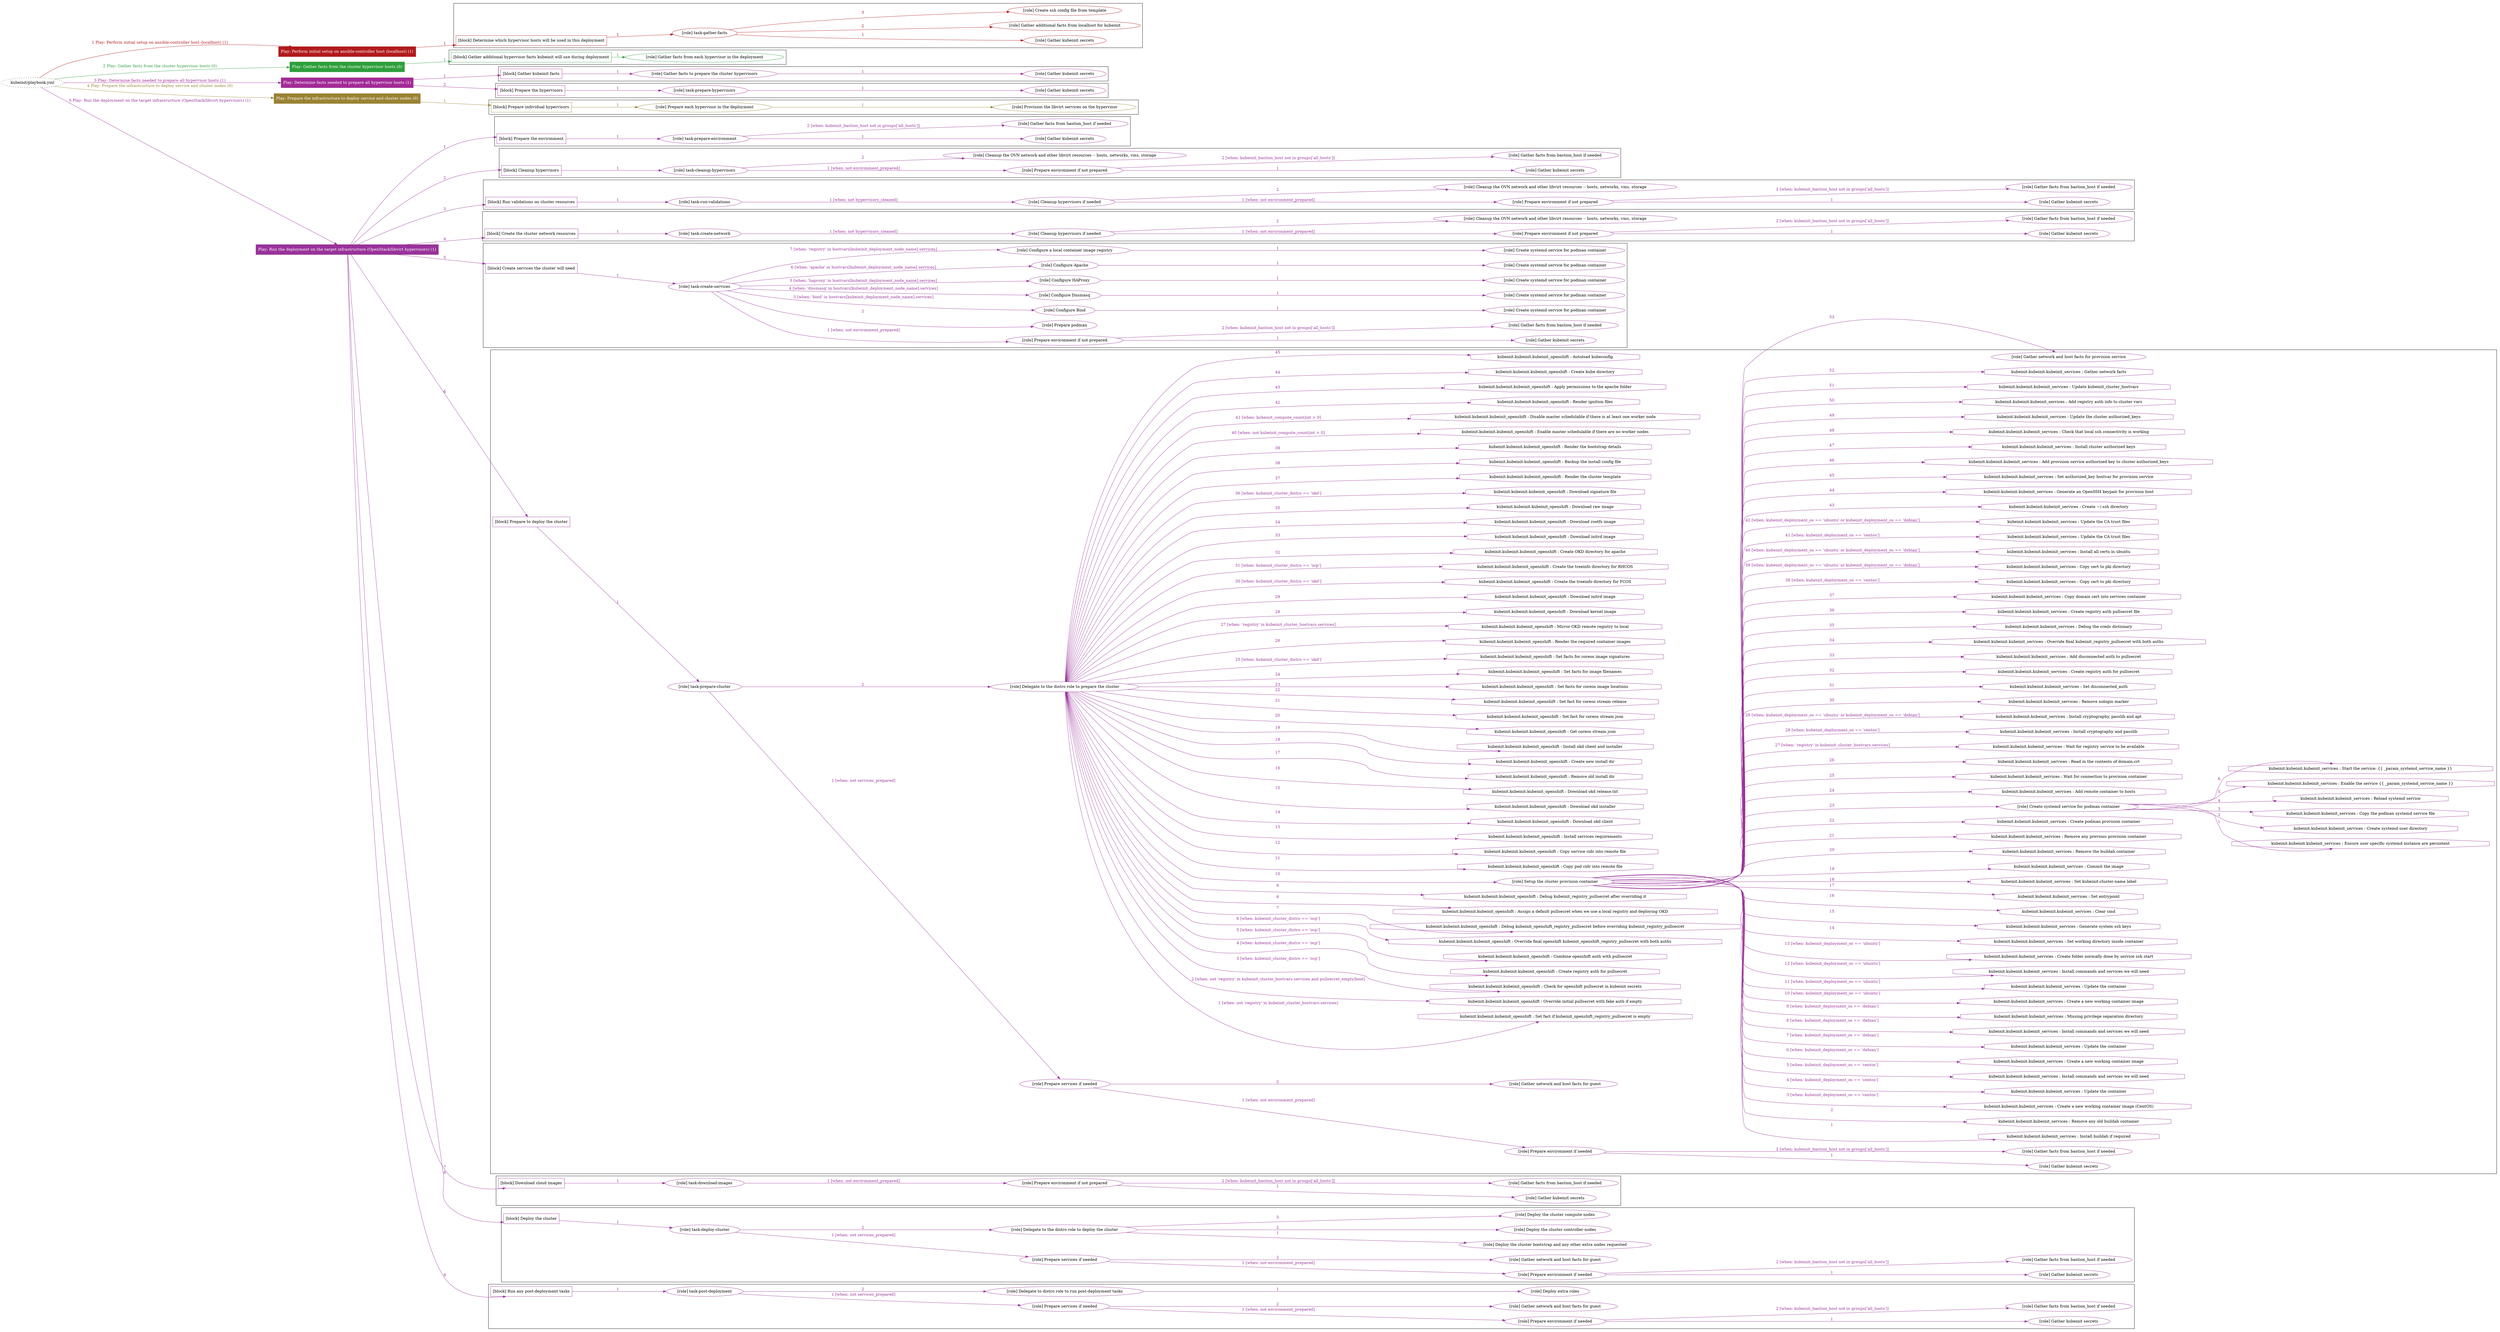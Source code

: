 digraph {
	graph [concentrate=true ordering=in rankdir=LR ratio=fill]
	edge [esep=5 sep=10]
	"kubeinit/playbook.yml" [URL="/home/runner/work/kubeinit/kubeinit/kubeinit/playbook.yml" id=playbook_57d83a45 style=dotted]
	"kubeinit/playbook.yml" -> play_8149f939 [label="1 Play: Perform initial setup on ansible-controller host (localhost) (1)" color="#b21a1c" fontcolor="#b21a1c" id=edge_play_8149f939 labeltooltip="1 Play: Perform initial setup on ansible-controller host (localhost) (1)" tooltip="1 Play: Perform initial setup on ansible-controller host (localhost) (1)"]
	subgraph "Play: Perform initial setup on ansible-controller host (localhost) (1)" {
		play_8149f939 [label="Play: Perform initial setup on ansible-controller host (localhost) (1)" URL="/home/runner/work/kubeinit/kubeinit/kubeinit/playbook.yml" color="#b21a1c" fontcolor="#ffffff" id=play_8149f939 shape=box style=filled tooltip=localhost]
		play_8149f939 -> block_badb3b38 [label=1 color="#b21a1c" fontcolor="#b21a1c" id=edge_block_badb3b38 labeltooltip=1 tooltip=1]
		subgraph cluster_block_badb3b38 {
			block_badb3b38 [label="[block] Determine which hypervisor hosts will be used in this deployment" URL="/home/runner/work/kubeinit/kubeinit/kubeinit/playbook.yml" color="#b21a1c" id=block_badb3b38 labeltooltip="Determine which hypervisor hosts will be used in this deployment" shape=box tooltip="Determine which hypervisor hosts will be used in this deployment"]
			block_badb3b38 -> role_91981281 [label="1 " color="#b21a1c" fontcolor="#b21a1c" id=edge_role_91981281 labeltooltip="1 " tooltip="1 "]
			subgraph "task-gather-facts" {
				role_91981281 [label="[role] task-gather-facts" URL="/home/runner/work/kubeinit/kubeinit/kubeinit/playbook.yml" color="#b21a1c" id=role_91981281 tooltip="task-gather-facts"]
				role_91981281 -> role_d734cbab [label="1 " color="#b21a1c" fontcolor="#b21a1c" id=edge_role_d734cbab labeltooltip="1 " tooltip="1 "]
				subgraph "Gather kubeinit secrets" {
					role_d734cbab [label="[role] Gather kubeinit secrets" URL="/home/runner/.ansible/collections/ansible_collections/kubeinit/kubeinit/roles/kubeinit_prepare/tasks/build_hypervisors_group.yml" color="#b21a1c" id=role_d734cbab tooltip="Gather kubeinit secrets"]
				}
				role_91981281 -> role_4bccc3e6 [label="2 " color="#b21a1c" fontcolor="#b21a1c" id=edge_role_4bccc3e6 labeltooltip="2 " tooltip="2 "]
				subgraph "Gather additional facts from localhost for kubeinit" {
					role_4bccc3e6 [label="[role] Gather additional facts from localhost for kubeinit" URL="/home/runner/.ansible/collections/ansible_collections/kubeinit/kubeinit/roles/kubeinit_prepare/tasks/build_hypervisors_group.yml" color="#b21a1c" id=role_4bccc3e6 tooltip="Gather additional facts from localhost for kubeinit"]
				}
				role_91981281 -> role_551155fa [label="3 " color="#b21a1c" fontcolor="#b21a1c" id=edge_role_551155fa labeltooltip="3 " tooltip="3 "]
				subgraph "Create ssh config file from template" {
					role_551155fa [label="[role] Create ssh config file from template" URL="/home/runner/.ansible/collections/ansible_collections/kubeinit/kubeinit/roles/kubeinit_prepare/tasks/build_hypervisors_group.yml" color="#b21a1c" id=role_551155fa tooltip="Create ssh config file from template"]
				}
			}
		}
	}
	"kubeinit/playbook.yml" -> play_7e2a417d [label="2 Play: Gather facts from the cluster hypervisor hosts (0)" color="#2d9f3b" fontcolor="#2d9f3b" id=edge_play_7e2a417d labeltooltip="2 Play: Gather facts from the cluster hypervisor hosts (0)" tooltip="2 Play: Gather facts from the cluster hypervisor hosts (0)"]
	subgraph "Play: Gather facts from the cluster hypervisor hosts (0)" {
		play_7e2a417d [label="Play: Gather facts from the cluster hypervisor hosts (0)" URL="/home/runner/work/kubeinit/kubeinit/kubeinit/playbook.yml" color="#2d9f3b" fontcolor="#ffffff" id=play_7e2a417d shape=box style=filled tooltip="Play: Gather facts from the cluster hypervisor hosts (0)"]
		play_7e2a417d -> block_a32efb07 [label=1 color="#2d9f3b" fontcolor="#2d9f3b" id=edge_block_a32efb07 labeltooltip=1 tooltip=1]
		subgraph cluster_block_a32efb07 {
			block_a32efb07 [label="[block] Gather additional hypervisor facts kubeinit will use during deployment" URL="/home/runner/work/kubeinit/kubeinit/kubeinit/playbook.yml" color="#2d9f3b" id=block_a32efb07 labeltooltip="Gather additional hypervisor facts kubeinit will use during deployment" shape=box tooltip="Gather additional hypervisor facts kubeinit will use during deployment"]
			block_a32efb07 -> role_6e48b18d [label="1 " color="#2d9f3b" fontcolor="#2d9f3b" id=edge_role_6e48b18d labeltooltip="1 " tooltip="1 "]
			subgraph "Gather facts from each hypervisor in the deployment" {
				role_6e48b18d [label="[role] Gather facts from each hypervisor in the deployment" URL="/home/runner/work/kubeinit/kubeinit/kubeinit/playbook.yml" color="#2d9f3b" id=role_6e48b18d tooltip="Gather facts from each hypervisor in the deployment"]
			}
		}
	}
	"kubeinit/playbook.yml" -> play_4821adda [label="3 Play: Determine facts needed to prepare all hypervisor hosts (1)" color="#a22a96" fontcolor="#a22a96" id=edge_play_4821adda labeltooltip="3 Play: Determine facts needed to prepare all hypervisor hosts (1)" tooltip="3 Play: Determine facts needed to prepare all hypervisor hosts (1)"]
	subgraph "Play: Determine facts needed to prepare all hypervisor hosts (1)" {
		play_4821adda [label="Play: Determine facts needed to prepare all hypervisor hosts (1)" URL="/home/runner/work/kubeinit/kubeinit/kubeinit/playbook.yml" color="#a22a96" fontcolor="#ffffff" id=play_4821adda shape=box style=filled tooltip=localhost]
		play_4821adda -> block_185677d3 [label=1 color="#a22a96" fontcolor="#a22a96" id=edge_block_185677d3 labeltooltip=1 tooltip=1]
		subgraph cluster_block_185677d3 {
			block_185677d3 [label="[block] Gather kubeinit facts" URL="/home/runner/work/kubeinit/kubeinit/kubeinit/playbook.yml" color="#a22a96" id=block_185677d3 labeltooltip="Gather kubeinit facts" shape=box tooltip="Gather kubeinit facts"]
			block_185677d3 -> role_1c60757e [label="1 " color="#a22a96" fontcolor="#a22a96" id=edge_role_1c60757e labeltooltip="1 " tooltip="1 "]
			subgraph "Gather facts to prepare the cluster hypervisors" {
				role_1c60757e [label="[role] Gather facts to prepare the cluster hypervisors" URL="/home/runner/work/kubeinit/kubeinit/kubeinit/playbook.yml" color="#a22a96" id=role_1c60757e tooltip="Gather facts to prepare the cluster hypervisors"]
				role_1c60757e -> role_331cfecd [label="1 " color="#a22a96" fontcolor="#a22a96" id=edge_role_331cfecd labeltooltip="1 " tooltip="1 "]
				subgraph "Gather kubeinit secrets" {
					role_331cfecd [label="[role] Gather kubeinit secrets" URL="/home/runner/.ansible/collections/ansible_collections/kubeinit/kubeinit/roles/kubeinit_prepare/tasks/gather_kubeinit_facts.yml" color="#a22a96" id=role_331cfecd tooltip="Gather kubeinit secrets"]
				}
			}
		}
		play_4821adda -> block_fe9a3504 [label=2 color="#a22a96" fontcolor="#a22a96" id=edge_block_fe9a3504 labeltooltip=2 tooltip=2]
		subgraph cluster_block_fe9a3504 {
			block_fe9a3504 [label="[block] Prepare the hypervisors" URL="/home/runner/work/kubeinit/kubeinit/kubeinit/playbook.yml" color="#a22a96" id=block_fe9a3504 labeltooltip="Prepare the hypervisors" shape=box tooltip="Prepare the hypervisors"]
			block_fe9a3504 -> role_71d5866a [label="1 " color="#a22a96" fontcolor="#a22a96" id=edge_role_71d5866a labeltooltip="1 " tooltip="1 "]
			subgraph "task-prepare-hypervisors" {
				role_71d5866a [label="[role] task-prepare-hypervisors" URL="/home/runner/work/kubeinit/kubeinit/kubeinit/playbook.yml" color="#a22a96" id=role_71d5866a tooltip="task-prepare-hypervisors"]
				role_71d5866a -> role_e457907b [label="1 " color="#a22a96" fontcolor="#a22a96" id=edge_role_e457907b labeltooltip="1 " tooltip="1 "]
				subgraph "Gather kubeinit secrets" {
					role_e457907b [label="[role] Gather kubeinit secrets" URL="/home/runner/.ansible/collections/ansible_collections/kubeinit/kubeinit/roles/kubeinit_prepare/tasks/gather_kubeinit_facts.yml" color="#a22a96" id=role_e457907b tooltip="Gather kubeinit secrets"]
				}
			}
		}
	}
	"kubeinit/playbook.yml" -> play_3cbfa2e3 [label="4 Play: Prepare the infrastructure to deploy service and cluster nodes (0)" color="#998333" fontcolor="#998333" id=edge_play_3cbfa2e3 labeltooltip="4 Play: Prepare the infrastructure to deploy service and cluster nodes (0)" tooltip="4 Play: Prepare the infrastructure to deploy service and cluster nodes (0)"]
	subgraph "Play: Prepare the infrastructure to deploy service and cluster nodes (0)" {
		play_3cbfa2e3 [label="Play: Prepare the infrastructure to deploy service and cluster nodes (0)" URL="/home/runner/work/kubeinit/kubeinit/kubeinit/playbook.yml" color="#998333" fontcolor="#ffffff" id=play_3cbfa2e3 shape=box style=filled tooltip="Play: Prepare the infrastructure to deploy service and cluster nodes (0)"]
		play_3cbfa2e3 -> block_df4ff684 [label=1 color="#998333" fontcolor="#998333" id=edge_block_df4ff684 labeltooltip=1 tooltip=1]
		subgraph cluster_block_df4ff684 {
			block_df4ff684 [label="[block] Prepare individual hypervisors" URL="/home/runner/work/kubeinit/kubeinit/kubeinit/playbook.yml" color="#998333" id=block_df4ff684 labeltooltip="Prepare individual hypervisors" shape=box tooltip="Prepare individual hypervisors"]
			block_df4ff684 -> role_19ebe067 [label="1 " color="#998333" fontcolor="#998333" id=edge_role_19ebe067 labeltooltip="1 " tooltip="1 "]
			subgraph "Prepare each hypervisor in the deployment" {
				role_19ebe067 [label="[role] Prepare each hypervisor in the deployment" URL="/home/runner/work/kubeinit/kubeinit/kubeinit/playbook.yml" color="#998333" id=role_19ebe067 tooltip="Prepare each hypervisor in the deployment"]
				role_19ebe067 -> role_7f370e99 [label="1 " color="#998333" fontcolor="#998333" id=edge_role_7f370e99 labeltooltip="1 " tooltip="1 "]
				subgraph "Provision the libvirt services on the hypervisor" {
					role_7f370e99 [label="[role] Provision the libvirt services on the hypervisor" URL="/home/runner/.ansible/collections/ansible_collections/kubeinit/kubeinit/roles/kubeinit_prepare/tasks/prepare_hypervisor.yml" color="#998333" id=role_7f370e99 tooltip="Provision the libvirt services on the hypervisor"]
				}
			}
		}
	}
	"kubeinit/playbook.yml" -> play_f3ae57ca [label="5 Play: Run the deployment on the target infrastructure (OpenStack/libvirt hypervisors) (1)" color="#98329a" fontcolor="#98329a" id=edge_play_f3ae57ca labeltooltip="5 Play: Run the deployment on the target infrastructure (OpenStack/libvirt hypervisors) (1)" tooltip="5 Play: Run the deployment on the target infrastructure (OpenStack/libvirt hypervisors) (1)"]
	subgraph "Play: Run the deployment on the target infrastructure (OpenStack/libvirt hypervisors) (1)" {
		play_f3ae57ca [label="Play: Run the deployment on the target infrastructure (OpenStack/libvirt hypervisors) (1)" URL="/home/runner/work/kubeinit/kubeinit/kubeinit/playbook.yml" color="#98329a" fontcolor="#ffffff" id=play_f3ae57ca shape=box style=filled tooltip=localhost]
		play_f3ae57ca -> block_a7cb947b [label=1 color="#98329a" fontcolor="#98329a" id=edge_block_a7cb947b labeltooltip=1 tooltip=1]
		subgraph cluster_block_a7cb947b {
			block_a7cb947b [label="[block] Prepare the environment" URL="/home/runner/work/kubeinit/kubeinit/kubeinit/playbook.yml" color="#98329a" id=block_a7cb947b labeltooltip="Prepare the environment" shape=box tooltip="Prepare the environment"]
			block_a7cb947b -> role_a38a8623 [label="1 " color="#98329a" fontcolor="#98329a" id=edge_role_a38a8623 labeltooltip="1 " tooltip="1 "]
			subgraph "task-prepare-environment" {
				role_a38a8623 [label="[role] task-prepare-environment" URL="/home/runner/work/kubeinit/kubeinit/kubeinit/playbook.yml" color="#98329a" id=role_a38a8623 tooltip="task-prepare-environment"]
				role_a38a8623 -> role_f2cff681 [label="1 " color="#98329a" fontcolor="#98329a" id=edge_role_f2cff681 labeltooltip="1 " tooltip="1 "]
				subgraph "Gather kubeinit secrets" {
					role_f2cff681 [label="[role] Gather kubeinit secrets" URL="/home/runner/.ansible/collections/ansible_collections/kubeinit/kubeinit/roles/kubeinit_prepare/tasks/gather_kubeinit_facts.yml" color="#98329a" id=role_f2cff681 tooltip="Gather kubeinit secrets"]
				}
				role_a38a8623 -> role_60944387 [label="2 [when: kubeinit_bastion_host not in groups['all_hosts']]" color="#98329a" fontcolor="#98329a" id=edge_role_60944387 labeltooltip="2 [when: kubeinit_bastion_host not in groups['all_hosts']]" tooltip="2 [when: kubeinit_bastion_host not in groups['all_hosts']]"]
				subgraph "Gather facts from bastion_host if needed" {
					role_60944387 [label="[role] Gather facts from bastion_host if needed" URL="/home/runner/.ansible/collections/ansible_collections/kubeinit/kubeinit/roles/kubeinit_prepare/tasks/main.yml" color="#98329a" id=role_60944387 tooltip="Gather facts from bastion_host if needed"]
				}
			}
		}
		play_f3ae57ca -> block_2a10e62c [label=2 color="#98329a" fontcolor="#98329a" id=edge_block_2a10e62c labeltooltip=2 tooltip=2]
		subgraph cluster_block_2a10e62c {
			block_2a10e62c [label="[block] Cleanup hypervisors" URL="/home/runner/work/kubeinit/kubeinit/kubeinit/playbook.yml" color="#98329a" id=block_2a10e62c labeltooltip="Cleanup hypervisors" shape=box tooltip="Cleanup hypervisors"]
			block_2a10e62c -> role_a766ae21 [label="1 " color="#98329a" fontcolor="#98329a" id=edge_role_a766ae21 labeltooltip="1 " tooltip="1 "]
			subgraph "task-cleanup-hypervisors" {
				role_a766ae21 [label="[role] task-cleanup-hypervisors" URL="/home/runner/work/kubeinit/kubeinit/kubeinit/playbook.yml" color="#98329a" id=role_a766ae21 tooltip="task-cleanup-hypervisors"]
				role_a766ae21 -> role_8e0d8ecc [label="1 [when: not environment_prepared]" color="#98329a" fontcolor="#98329a" id=edge_role_8e0d8ecc labeltooltip="1 [when: not environment_prepared]" tooltip="1 [when: not environment_prepared]"]
				subgraph "Prepare environment if not prepared" {
					role_8e0d8ecc [label="[role] Prepare environment if not prepared" URL="/home/runner/.ansible/collections/ansible_collections/kubeinit/kubeinit/roles/kubeinit_libvirt/tasks/cleanup_hypervisors.yml" color="#98329a" id=role_8e0d8ecc tooltip="Prepare environment if not prepared"]
					role_8e0d8ecc -> role_e99fea55 [label="1 " color="#98329a" fontcolor="#98329a" id=edge_role_e99fea55 labeltooltip="1 " tooltip="1 "]
					subgraph "Gather kubeinit secrets" {
						role_e99fea55 [label="[role] Gather kubeinit secrets" URL="/home/runner/.ansible/collections/ansible_collections/kubeinit/kubeinit/roles/kubeinit_prepare/tasks/gather_kubeinit_facts.yml" color="#98329a" id=role_e99fea55 tooltip="Gather kubeinit secrets"]
					}
					role_8e0d8ecc -> role_97413f5a [label="2 [when: kubeinit_bastion_host not in groups['all_hosts']]" color="#98329a" fontcolor="#98329a" id=edge_role_97413f5a labeltooltip="2 [when: kubeinit_bastion_host not in groups['all_hosts']]" tooltip="2 [when: kubeinit_bastion_host not in groups['all_hosts']]"]
					subgraph "Gather facts from bastion_host if needed" {
						role_97413f5a [label="[role] Gather facts from bastion_host if needed" URL="/home/runner/.ansible/collections/ansible_collections/kubeinit/kubeinit/roles/kubeinit_prepare/tasks/main.yml" color="#98329a" id=role_97413f5a tooltip="Gather facts from bastion_host if needed"]
					}
				}
				role_a766ae21 -> role_dd2d4524 [label="2 " color="#98329a" fontcolor="#98329a" id=edge_role_dd2d4524 labeltooltip="2 " tooltip="2 "]
				subgraph "Cleanup the OVN network and other libvirt resources -- hosts, networks, vms, storage" {
					role_dd2d4524 [label="[role] Cleanup the OVN network and other libvirt resources -- hosts, networks, vms, storage" URL="/home/runner/.ansible/collections/ansible_collections/kubeinit/kubeinit/roles/kubeinit_libvirt/tasks/cleanup_hypervisors.yml" color="#98329a" id=role_dd2d4524 tooltip="Cleanup the OVN network and other libvirt resources -- hosts, networks, vms, storage"]
				}
			}
		}
		play_f3ae57ca -> block_ab6b7d0e [label=3 color="#98329a" fontcolor="#98329a" id=edge_block_ab6b7d0e labeltooltip=3 tooltip=3]
		subgraph cluster_block_ab6b7d0e {
			block_ab6b7d0e [label="[block] Run validations on cluster resources" URL="/home/runner/work/kubeinit/kubeinit/kubeinit/playbook.yml" color="#98329a" id=block_ab6b7d0e labeltooltip="Run validations on cluster resources" shape=box tooltip="Run validations on cluster resources"]
			block_ab6b7d0e -> role_b5dd3a3e [label="1 " color="#98329a" fontcolor="#98329a" id=edge_role_b5dd3a3e labeltooltip="1 " tooltip="1 "]
			subgraph "task-run-validations" {
				role_b5dd3a3e [label="[role] task-run-validations" URL="/home/runner/work/kubeinit/kubeinit/kubeinit/playbook.yml" color="#98329a" id=role_b5dd3a3e tooltip="task-run-validations"]
				role_b5dd3a3e -> role_fd448d8c [label="1 [when: not hypervisors_cleaned]" color="#98329a" fontcolor="#98329a" id=edge_role_fd448d8c labeltooltip="1 [when: not hypervisors_cleaned]" tooltip="1 [when: not hypervisors_cleaned]"]
				subgraph "Cleanup hypervisors if needed" {
					role_fd448d8c [label="[role] Cleanup hypervisors if needed" URL="/home/runner/.ansible/collections/ansible_collections/kubeinit/kubeinit/roles/kubeinit_validations/tasks/main.yml" color="#98329a" id=role_fd448d8c tooltip="Cleanup hypervisors if needed"]
					role_fd448d8c -> role_47dc8ae6 [label="1 [when: not environment_prepared]" color="#98329a" fontcolor="#98329a" id=edge_role_47dc8ae6 labeltooltip="1 [when: not environment_prepared]" tooltip="1 [when: not environment_prepared]"]
					subgraph "Prepare environment if not prepared" {
						role_47dc8ae6 [label="[role] Prepare environment if not prepared" URL="/home/runner/.ansible/collections/ansible_collections/kubeinit/kubeinit/roles/kubeinit_libvirt/tasks/cleanup_hypervisors.yml" color="#98329a" id=role_47dc8ae6 tooltip="Prepare environment if not prepared"]
						role_47dc8ae6 -> role_209b5bc4 [label="1 " color="#98329a" fontcolor="#98329a" id=edge_role_209b5bc4 labeltooltip="1 " tooltip="1 "]
						subgraph "Gather kubeinit secrets" {
							role_209b5bc4 [label="[role] Gather kubeinit secrets" URL="/home/runner/.ansible/collections/ansible_collections/kubeinit/kubeinit/roles/kubeinit_prepare/tasks/gather_kubeinit_facts.yml" color="#98329a" id=role_209b5bc4 tooltip="Gather kubeinit secrets"]
						}
						role_47dc8ae6 -> role_414551ff [label="2 [when: kubeinit_bastion_host not in groups['all_hosts']]" color="#98329a" fontcolor="#98329a" id=edge_role_414551ff labeltooltip="2 [when: kubeinit_bastion_host not in groups['all_hosts']]" tooltip="2 [when: kubeinit_bastion_host not in groups['all_hosts']]"]
						subgraph "Gather facts from bastion_host if needed" {
							role_414551ff [label="[role] Gather facts from bastion_host if needed" URL="/home/runner/.ansible/collections/ansible_collections/kubeinit/kubeinit/roles/kubeinit_prepare/tasks/main.yml" color="#98329a" id=role_414551ff tooltip="Gather facts from bastion_host if needed"]
						}
					}
					role_fd448d8c -> role_eba975f4 [label="2 " color="#98329a" fontcolor="#98329a" id=edge_role_eba975f4 labeltooltip="2 " tooltip="2 "]
					subgraph "Cleanup the OVN network and other libvirt resources -- hosts, networks, vms, storage" {
						role_eba975f4 [label="[role] Cleanup the OVN network and other libvirt resources -- hosts, networks, vms, storage" URL="/home/runner/.ansible/collections/ansible_collections/kubeinit/kubeinit/roles/kubeinit_libvirt/tasks/cleanup_hypervisors.yml" color="#98329a" id=role_eba975f4 tooltip="Cleanup the OVN network and other libvirt resources -- hosts, networks, vms, storage"]
					}
				}
			}
		}
		play_f3ae57ca -> block_ae5f17d0 [label=4 color="#98329a" fontcolor="#98329a" id=edge_block_ae5f17d0 labeltooltip=4 tooltip=4]
		subgraph cluster_block_ae5f17d0 {
			block_ae5f17d0 [label="[block] Create the cluster network resources" URL="/home/runner/work/kubeinit/kubeinit/kubeinit/playbook.yml" color="#98329a" id=block_ae5f17d0 labeltooltip="Create the cluster network resources" shape=box tooltip="Create the cluster network resources"]
			block_ae5f17d0 -> role_c65b4c62 [label="1 " color="#98329a" fontcolor="#98329a" id=edge_role_c65b4c62 labeltooltip="1 " tooltip="1 "]
			subgraph "task-create-network" {
				role_c65b4c62 [label="[role] task-create-network" URL="/home/runner/work/kubeinit/kubeinit/kubeinit/playbook.yml" color="#98329a" id=role_c65b4c62 tooltip="task-create-network"]
				role_c65b4c62 -> role_95ea770e [label="1 [when: not hypervisors_cleaned]" color="#98329a" fontcolor="#98329a" id=edge_role_95ea770e labeltooltip="1 [when: not hypervisors_cleaned]" tooltip="1 [when: not hypervisors_cleaned]"]
				subgraph "Cleanup hypervisors if needed" {
					role_95ea770e [label="[role] Cleanup hypervisors if needed" URL="/home/runner/.ansible/collections/ansible_collections/kubeinit/kubeinit/roles/kubeinit_libvirt/tasks/create_network.yml" color="#98329a" id=role_95ea770e tooltip="Cleanup hypervisors if needed"]
					role_95ea770e -> role_252503f8 [label="1 [when: not environment_prepared]" color="#98329a" fontcolor="#98329a" id=edge_role_252503f8 labeltooltip="1 [when: not environment_prepared]" tooltip="1 [when: not environment_prepared]"]
					subgraph "Prepare environment if not prepared" {
						role_252503f8 [label="[role] Prepare environment if not prepared" URL="/home/runner/.ansible/collections/ansible_collections/kubeinit/kubeinit/roles/kubeinit_libvirt/tasks/cleanup_hypervisors.yml" color="#98329a" id=role_252503f8 tooltip="Prepare environment if not prepared"]
						role_252503f8 -> role_dd938e20 [label="1 " color="#98329a" fontcolor="#98329a" id=edge_role_dd938e20 labeltooltip="1 " tooltip="1 "]
						subgraph "Gather kubeinit secrets" {
							role_dd938e20 [label="[role] Gather kubeinit secrets" URL="/home/runner/.ansible/collections/ansible_collections/kubeinit/kubeinit/roles/kubeinit_prepare/tasks/gather_kubeinit_facts.yml" color="#98329a" id=role_dd938e20 tooltip="Gather kubeinit secrets"]
						}
						role_252503f8 -> role_8be5aac4 [label="2 [when: kubeinit_bastion_host not in groups['all_hosts']]" color="#98329a" fontcolor="#98329a" id=edge_role_8be5aac4 labeltooltip="2 [when: kubeinit_bastion_host not in groups['all_hosts']]" tooltip="2 [when: kubeinit_bastion_host not in groups['all_hosts']]"]
						subgraph "Gather facts from bastion_host if needed" {
							role_8be5aac4 [label="[role] Gather facts from bastion_host if needed" URL="/home/runner/.ansible/collections/ansible_collections/kubeinit/kubeinit/roles/kubeinit_prepare/tasks/main.yml" color="#98329a" id=role_8be5aac4 tooltip="Gather facts from bastion_host if needed"]
						}
					}
					role_95ea770e -> role_803475b3 [label="2 " color="#98329a" fontcolor="#98329a" id=edge_role_803475b3 labeltooltip="2 " tooltip="2 "]
					subgraph "Cleanup the OVN network and other libvirt resources -- hosts, networks, vms, storage" {
						role_803475b3 [label="[role] Cleanup the OVN network and other libvirt resources -- hosts, networks, vms, storage" URL="/home/runner/.ansible/collections/ansible_collections/kubeinit/kubeinit/roles/kubeinit_libvirt/tasks/cleanup_hypervisors.yml" color="#98329a" id=role_803475b3 tooltip="Cleanup the OVN network and other libvirt resources -- hosts, networks, vms, storage"]
					}
				}
			}
		}
		play_f3ae57ca -> block_e36e4a59 [label=5 color="#98329a" fontcolor="#98329a" id=edge_block_e36e4a59 labeltooltip=5 tooltip=5]
		subgraph cluster_block_e36e4a59 {
			block_e36e4a59 [label="[block] Create services the cluster will need" URL="/home/runner/work/kubeinit/kubeinit/kubeinit/playbook.yml" color="#98329a" id=block_e36e4a59 labeltooltip="Create services the cluster will need" shape=box tooltip="Create services the cluster will need"]
			block_e36e4a59 -> role_04fb0a10 [label="1 " color="#98329a" fontcolor="#98329a" id=edge_role_04fb0a10 labeltooltip="1 " tooltip="1 "]
			subgraph "task-create-services" {
				role_04fb0a10 [label="[role] task-create-services" URL="/home/runner/work/kubeinit/kubeinit/kubeinit/playbook.yml" color="#98329a" id=role_04fb0a10 tooltip="task-create-services"]
				role_04fb0a10 -> role_941e62d6 [label="1 [when: not environment_prepared]" color="#98329a" fontcolor="#98329a" id=edge_role_941e62d6 labeltooltip="1 [when: not environment_prepared]" tooltip="1 [when: not environment_prepared]"]
				subgraph "Prepare environment if not prepared" {
					role_941e62d6 [label="[role] Prepare environment if not prepared" URL="/home/runner/.ansible/collections/ansible_collections/kubeinit/kubeinit/roles/kubeinit_services/tasks/main.yml" color="#98329a" id=role_941e62d6 tooltip="Prepare environment if not prepared"]
					role_941e62d6 -> role_9178d1fa [label="1 " color="#98329a" fontcolor="#98329a" id=edge_role_9178d1fa labeltooltip="1 " tooltip="1 "]
					subgraph "Gather kubeinit secrets" {
						role_9178d1fa [label="[role] Gather kubeinit secrets" URL="/home/runner/.ansible/collections/ansible_collections/kubeinit/kubeinit/roles/kubeinit_prepare/tasks/gather_kubeinit_facts.yml" color="#98329a" id=role_9178d1fa tooltip="Gather kubeinit secrets"]
					}
					role_941e62d6 -> role_20c932e6 [label="2 [when: kubeinit_bastion_host not in groups['all_hosts']]" color="#98329a" fontcolor="#98329a" id=edge_role_20c932e6 labeltooltip="2 [when: kubeinit_bastion_host not in groups['all_hosts']]" tooltip="2 [when: kubeinit_bastion_host not in groups['all_hosts']]"]
					subgraph "Gather facts from bastion_host if needed" {
						role_20c932e6 [label="[role] Gather facts from bastion_host if needed" URL="/home/runner/.ansible/collections/ansible_collections/kubeinit/kubeinit/roles/kubeinit_prepare/tasks/main.yml" color="#98329a" id=role_20c932e6 tooltip="Gather facts from bastion_host if needed"]
					}
				}
				role_04fb0a10 -> role_73faf350 [label="2 " color="#98329a" fontcolor="#98329a" id=edge_role_73faf350 labeltooltip="2 " tooltip="2 "]
				subgraph "Prepare podman" {
					role_73faf350 [label="[role] Prepare podman" URL="/home/runner/.ansible/collections/ansible_collections/kubeinit/kubeinit/roles/kubeinit_services/tasks/00_create_service_pod.yml" color="#98329a" id=role_73faf350 tooltip="Prepare podman"]
				}
				role_04fb0a10 -> role_f8aa5b4a [label="3 [when: 'bind' in hostvars[kubeinit_deployment_node_name].services]" color="#98329a" fontcolor="#98329a" id=edge_role_f8aa5b4a labeltooltip="3 [when: 'bind' in hostvars[kubeinit_deployment_node_name].services]" tooltip="3 [when: 'bind' in hostvars[kubeinit_deployment_node_name].services]"]
				subgraph "Configure Bind" {
					role_f8aa5b4a [label="[role] Configure Bind" URL="/home/runner/.ansible/collections/ansible_collections/kubeinit/kubeinit/roles/kubeinit_services/tasks/start_services_containers.yml" color="#98329a" id=role_f8aa5b4a tooltip="Configure Bind"]
					role_f8aa5b4a -> role_23555c23 [label="1 " color="#98329a" fontcolor="#98329a" id=edge_role_23555c23 labeltooltip="1 " tooltip="1 "]
					subgraph "Create systemd service for podman container" {
						role_23555c23 [label="[role] Create systemd service for podman container" URL="/home/runner/.ansible/collections/ansible_collections/kubeinit/kubeinit/roles/kubeinit_bind/tasks/main.yml" color="#98329a" id=role_23555c23 tooltip="Create systemd service for podman container"]
					}
				}
				role_04fb0a10 -> role_6bb16c2e [label="4 [when: 'dnsmasq' in hostvars[kubeinit_deployment_node_name].services]" color="#98329a" fontcolor="#98329a" id=edge_role_6bb16c2e labeltooltip="4 [when: 'dnsmasq' in hostvars[kubeinit_deployment_node_name].services]" tooltip="4 [when: 'dnsmasq' in hostvars[kubeinit_deployment_node_name].services]"]
				subgraph "Configure Dnsmasq" {
					role_6bb16c2e [label="[role] Configure Dnsmasq" URL="/home/runner/.ansible/collections/ansible_collections/kubeinit/kubeinit/roles/kubeinit_services/tasks/start_services_containers.yml" color="#98329a" id=role_6bb16c2e tooltip="Configure Dnsmasq"]
					role_6bb16c2e -> role_4927c48c [label="1 " color="#98329a" fontcolor="#98329a" id=edge_role_4927c48c labeltooltip="1 " tooltip="1 "]
					subgraph "Create systemd service for podman container" {
						role_4927c48c [label="[role] Create systemd service for podman container" URL="/home/runner/.ansible/collections/ansible_collections/kubeinit/kubeinit/roles/kubeinit_dnsmasq/tasks/main.yml" color="#98329a" id=role_4927c48c tooltip="Create systemd service for podman container"]
					}
				}
				role_04fb0a10 -> role_7acdca67 [label="5 [when: 'haproxy' in hostvars[kubeinit_deployment_node_name].services]" color="#98329a" fontcolor="#98329a" id=edge_role_7acdca67 labeltooltip="5 [when: 'haproxy' in hostvars[kubeinit_deployment_node_name].services]" tooltip="5 [when: 'haproxy' in hostvars[kubeinit_deployment_node_name].services]"]
				subgraph "Configure HAProxy" {
					role_7acdca67 [label="[role] Configure HAProxy" URL="/home/runner/.ansible/collections/ansible_collections/kubeinit/kubeinit/roles/kubeinit_services/tasks/start_services_containers.yml" color="#98329a" id=role_7acdca67 tooltip="Configure HAProxy"]
					role_7acdca67 -> role_92b6b21e [label="1 " color="#98329a" fontcolor="#98329a" id=edge_role_92b6b21e labeltooltip="1 " tooltip="1 "]
					subgraph "Create systemd service for podman container" {
						role_92b6b21e [label="[role] Create systemd service for podman container" URL="/home/runner/.ansible/collections/ansible_collections/kubeinit/kubeinit/roles/kubeinit_haproxy/tasks/main.yml" color="#98329a" id=role_92b6b21e tooltip="Create systemd service for podman container"]
					}
				}
				role_04fb0a10 -> role_693189dd [label="6 [when: 'apache' in hostvars[kubeinit_deployment_node_name].services]" color="#98329a" fontcolor="#98329a" id=edge_role_693189dd labeltooltip="6 [when: 'apache' in hostvars[kubeinit_deployment_node_name].services]" tooltip="6 [when: 'apache' in hostvars[kubeinit_deployment_node_name].services]"]
				subgraph "Configure Apache" {
					role_693189dd [label="[role] Configure Apache" URL="/home/runner/.ansible/collections/ansible_collections/kubeinit/kubeinit/roles/kubeinit_services/tasks/start_services_containers.yml" color="#98329a" id=role_693189dd tooltip="Configure Apache"]
					role_693189dd -> role_9e159470 [label="1 " color="#98329a" fontcolor="#98329a" id=edge_role_9e159470 labeltooltip="1 " tooltip="1 "]
					subgraph "Create systemd service for podman container" {
						role_9e159470 [label="[role] Create systemd service for podman container" URL="/home/runner/.ansible/collections/ansible_collections/kubeinit/kubeinit/roles/kubeinit_apache/tasks/main.yml" color="#98329a" id=role_9e159470 tooltip="Create systemd service for podman container"]
					}
				}
				role_04fb0a10 -> role_1f6a2e30 [label="7 [when: 'registry' in hostvars[kubeinit_deployment_node_name].services]" color="#98329a" fontcolor="#98329a" id=edge_role_1f6a2e30 labeltooltip="7 [when: 'registry' in hostvars[kubeinit_deployment_node_name].services]" tooltip="7 [when: 'registry' in hostvars[kubeinit_deployment_node_name].services]"]
				subgraph "Configure a local container image registry" {
					role_1f6a2e30 [label="[role] Configure a local container image registry" URL="/home/runner/.ansible/collections/ansible_collections/kubeinit/kubeinit/roles/kubeinit_services/tasks/start_services_containers.yml" color="#98329a" id=role_1f6a2e30 tooltip="Configure a local container image registry"]
					role_1f6a2e30 -> role_6a3f8c48 [label="1 " color="#98329a" fontcolor="#98329a" id=edge_role_6a3f8c48 labeltooltip="1 " tooltip="1 "]
					subgraph "Create systemd service for podman container" {
						role_6a3f8c48 [label="[role] Create systemd service for podman container" URL="/home/runner/.ansible/collections/ansible_collections/kubeinit/kubeinit/roles/kubeinit_registry/tasks/main.yml" color="#98329a" id=role_6a3f8c48 tooltip="Create systemd service for podman container"]
					}
				}
			}
		}
		play_f3ae57ca -> block_c76a3706 [label=6 color="#98329a" fontcolor="#98329a" id=edge_block_c76a3706 labeltooltip=6 tooltip=6]
		subgraph cluster_block_c76a3706 {
			block_c76a3706 [label="[block] Prepare to deploy the cluster" URL="/home/runner/work/kubeinit/kubeinit/kubeinit/playbook.yml" color="#98329a" id=block_c76a3706 labeltooltip="Prepare to deploy the cluster" shape=box tooltip="Prepare to deploy the cluster"]
			block_c76a3706 -> role_f9acee7c [label="1 " color="#98329a" fontcolor="#98329a" id=edge_role_f9acee7c labeltooltip="1 " tooltip="1 "]
			subgraph "task-prepare-cluster" {
				role_f9acee7c [label="[role] task-prepare-cluster" URL="/home/runner/work/kubeinit/kubeinit/kubeinit/playbook.yml" color="#98329a" id=role_f9acee7c tooltip="task-prepare-cluster"]
				role_f9acee7c -> role_39380378 [label="1 [when: not services_prepared]" color="#98329a" fontcolor="#98329a" id=edge_role_39380378 labeltooltip="1 [when: not services_prepared]" tooltip="1 [when: not services_prepared]"]
				subgraph "Prepare services if needed" {
					role_39380378 [label="[role] Prepare services if needed" URL="/home/runner/.ansible/collections/ansible_collections/kubeinit/kubeinit/roles/kubeinit_prepare/tasks/prepare_cluster.yml" color="#98329a" id=role_39380378 tooltip="Prepare services if needed"]
					role_39380378 -> role_81668d12 [label="1 [when: not environment_prepared]" color="#98329a" fontcolor="#98329a" id=edge_role_81668d12 labeltooltip="1 [when: not environment_prepared]" tooltip="1 [when: not environment_prepared]"]
					subgraph "Prepare environment if needed" {
						role_81668d12 [label="[role] Prepare environment if needed" URL="/home/runner/.ansible/collections/ansible_collections/kubeinit/kubeinit/roles/kubeinit_services/tasks/prepare_services.yml" color="#98329a" id=role_81668d12 tooltip="Prepare environment if needed"]
						role_81668d12 -> role_51d1ec97 [label="1 " color="#98329a" fontcolor="#98329a" id=edge_role_51d1ec97 labeltooltip="1 " tooltip="1 "]
						subgraph "Gather kubeinit secrets" {
							role_51d1ec97 [label="[role] Gather kubeinit secrets" URL="/home/runner/.ansible/collections/ansible_collections/kubeinit/kubeinit/roles/kubeinit_prepare/tasks/gather_kubeinit_facts.yml" color="#98329a" id=role_51d1ec97 tooltip="Gather kubeinit secrets"]
						}
						role_81668d12 -> role_b5e179ac [label="2 [when: kubeinit_bastion_host not in groups['all_hosts']]" color="#98329a" fontcolor="#98329a" id=edge_role_b5e179ac labeltooltip="2 [when: kubeinit_bastion_host not in groups['all_hosts']]" tooltip="2 [when: kubeinit_bastion_host not in groups['all_hosts']]"]
						subgraph "Gather facts from bastion_host if needed" {
							role_b5e179ac [label="[role] Gather facts from bastion_host if needed" URL="/home/runner/.ansible/collections/ansible_collections/kubeinit/kubeinit/roles/kubeinit_prepare/tasks/main.yml" color="#98329a" id=role_b5e179ac tooltip="Gather facts from bastion_host if needed"]
						}
					}
					role_39380378 -> role_38decf59 [label="2 " color="#98329a" fontcolor="#98329a" id=edge_role_38decf59 labeltooltip="2 " tooltip="2 "]
					subgraph "Gather network and host facts for guest" {
						role_38decf59 [label="[role] Gather network and host facts for guest" URL="/home/runner/.ansible/collections/ansible_collections/kubeinit/kubeinit/roles/kubeinit_services/tasks/prepare_services.yml" color="#98329a" id=role_38decf59 tooltip="Gather network and host facts for guest"]
					}
				}
				role_f9acee7c -> role_35556cc4 [label="2 " color="#98329a" fontcolor="#98329a" id=edge_role_35556cc4 labeltooltip="2 " tooltip="2 "]
				subgraph "Delegate to the distro role to prepare the cluster" {
					role_35556cc4 [label="[role] Delegate to the distro role to prepare the cluster" URL="/home/runner/.ansible/collections/ansible_collections/kubeinit/kubeinit/roles/kubeinit_prepare/tasks/prepare_cluster.yml" color="#98329a" id=role_35556cc4 tooltip="Delegate to the distro role to prepare the cluster"]
					task_d1ae4e99 [label="kubeinit.kubeinit.kubeinit_openshift : Set fact if kubeinit_openshift_registry_pullsecret is empty" URL="/home/runner/.ansible/collections/ansible_collections/kubeinit/kubeinit/roles/kubeinit_openshift/tasks/prepare_cluster.yml" color="#98329a" id=task_d1ae4e99 shape=octagon tooltip="kubeinit.kubeinit.kubeinit_openshift : Set fact if kubeinit_openshift_registry_pullsecret is empty"]
					role_35556cc4 -> task_d1ae4e99 [label="1 [when: not 'registry' in kubeinit_cluster_hostvars.services]" color="#98329a" fontcolor="#98329a" id=edge_task_d1ae4e99 labeltooltip="1 [when: not 'registry' in kubeinit_cluster_hostvars.services]" tooltip="1 [when: not 'registry' in kubeinit_cluster_hostvars.services]"]
					task_b718c3e9 [label="kubeinit.kubeinit.kubeinit_openshift : Override initial pullsecret with fake auth if empty" URL="/home/runner/.ansible/collections/ansible_collections/kubeinit/kubeinit/roles/kubeinit_openshift/tasks/prepare_cluster.yml" color="#98329a" id=task_b718c3e9 shape=octagon tooltip="kubeinit.kubeinit.kubeinit_openshift : Override initial pullsecret with fake auth if empty"]
					role_35556cc4 -> task_b718c3e9 [label="2 [when: not 'registry' in kubeinit_cluster_hostvars.services and pullsecret_empty|bool]" color="#98329a" fontcolor="#98329a" id=edge_task_b718c3e9 labeltooltip="2 [when: not 'registry' in kubeinit_cluster_hostvars.services and pullsecret_empty|bool]" tooltip="2 [when: not 'registry' in kubeinit_cluster_hostvars.services and pullsecret_empty|bool]"]
					task_b100a464 [label="kubeinit.kubeinit.kubeinit_openshift : Check for openshift pullsecret in kubeinit secrets" URL="/home/runner/.ansible/collections/ansible_collections/kubeinit/kubeinit/roles/kubeinit_openshift/tasks/prepare_cluster.yml" color="#98329a" id=task_b100a464 shape=octagon tooltip="kubeinit.kubeinit.kubeinit_openshift : Check for openshift pullsecret in kubeinit secrets"]
					role_35556cc4 -> task_b100a464 [label="3 [when: kubeinit_cluster_distro == 'ocp']" color="#98329a" fontcolor="#98329a" id=edge_task_b100a464 labeltooltip="3 [when: kubeinit_cluster_distro == 'ocp']" tooltip="3 [when: kubeinit_cluster_distro == 'ocp']"]
					task_a5c25962 [label="kubeinit.kubeinit.kubeinit_openshift : Create registry auth for pullsecret" URL="/home/runner/.ansible/collections/ansible_collections/kubeinit/kubeinit/roles/kubeinit_openshift/tasks/prepare_cluster.yml" color="#98329a" id=task_a5c25962 shape=octagon tooltip="kubeinit.kubeinit.kubeinit_openshift : Create registry auth for pullsecret"]
					role_35556cc4 -> task_a5c25962 [label="4 [when: kubeinit_cluster_distro == 'ocp']" color="#98329a" fontcolor="#98329a" id=edge_task_a5c25962 labeltooltip="4 [when: kubeinit_cluster_distro == 'ocp']" tooltip="4 [when: kubeinit_cluster_distro == 'ocp']"]
					task_f828f0ec [label="kubeinit.kubeinit.kubeinit_openshift : Combine openshift auth with pullsecret" URL="/home/runner/.ansible/collections/ansible_collections/kubeinit/kubeinit/roles/kubeinit_openshift/tasks/prepare_cluster.yml" color="#98329a" id=task_f828f0ec shape=octagon tooltip="kubeinit.kubeinit.kubeinit_openshift : Combine openshift auth with pullsecret"]
					role_35556cc4 -> task_f828f0ec [label="5 [when: kubeinit_cluster_distro == 'ocp']" color="#98329a" fontcolor="#98329a" id=edge_task_f828f0ec labeltooltip="5 [when: kubeinit_cluster_distro == 'ocp']" tooltip="5 [when: kubeinit_cluster_distro == 'ocp']"]
					task_8e499813 [label="kubeinit.kubeinit.kubeinit_openshift : Override final openshift kubeinit_openshift_registry_pullsecret with both auths" URL="/home/runner/.ansible/collections/ansible_collections/kubeinit/kubeinit/roles/kubeinit_openshift/tasks/prepare_cluster.yml" color="#98329a" id=task_8e499813 shape=octagon tooltip="kubeinit.kubeinit.kubeinit_openshift : Override final openshift kubeinit_openshift_registry_pullsecret with both auths"]
					role_35556cc4 -> task_8e499813 [label="6 [when: kubeinit_cluster_distro == 'ocp']" color="#98329a" fontcolor="#98329a" id=edge_task_8e499813 labeltooltip="6 [when: kubeinit_cluster_distro == 'ocp']" tooltip="6 [when: kubeinit_cluster_distro == 'ocp']"]
					task_d423631c [label="kubeinit.kubeinit.kubeinit_openshift : Debug kubeinit_openshift_registry_pullsecret before overriding kubeinit_registry_pullsecret" URL="/home/runner/.ansible/collections/ansible_collections/kubeinit/kubeinit/roles/kubeinit_openshift/tasks/prepare_cluster.yml" color="#98329a" id=task_d423631c shape=octagon tooltip="kubeinit.kubeinit.kubeinit_openshift : Debug kubeinit_openshift_registry_pullsecret before overriding kubeinit_registry_pullsecret"]
					role_35556cc4 -> task_d423631c [label="7 " color="#98329a" fontcolor="#98329a" id=edge_task_d423631c labeltooltip="7 " tooltip="7 "]
					task_f7b21915 [label="kubeinit.kubeinit.kubeinit_openshift : Assign a default pullsecret when we use a local registry and deploying OKD" URL="/home/runner/.ansible/collections/ansible_collections/kubeinit/kubeinit/roles/kubeinit_openshift/tasks/prepare_cluster.yml" color="#98329a" id=task_f7b21915 shape=octagon tooltip="kubeinit.kubeinit.kubeinit_openshift : Assign a default pullsecret when we use a local registry and deploying OKD"]
					role_35556cc4 -> task_f7b21915 [label="8 " color="#98329a" fontcolor="#98329a" id=edge_task_f7b21915 labeltooltip="8 " tooltip="8 "]
					task_eabcca43 [label="kubeinit.kubeinit.kubeinit_openshift : Debug kubeinit_registry_pullsecret after overriding it" URL="/home/runner/.ansible/collections/ansible_collections/kubeinit/kubeinit/roles/kubeinit_openshift/tasks/prepare_cluster.yml" color="#98329a" id=task_eabcca43 shape=octagon tooltip="kubeinit.kubeinit.kubeinit_openshift : Debug kubeinit_registry_pullsecret after overriding it"]
					role_35556cc4 -> task_eabcca43 [label="9 " color="#98329a" fontcolor="#98329a" id=edge_task_eabcca43 labeltooltip="9 " tooltip="9 "]
					role_35556cc4 -> role_729418e6 [label="10 " color="#98329a" fontcolor="#98329a" id=edge_role_729418e6 labeltooltip="10 " tooltip="10 "]
					subgraph "Setup the cluster provision container" {
						role_729418e6 [label="[role] Setup the cluster provision container" URL="/home/runner/.ansible/collections/ansible_collections/kubeinit/kubeinit/roles/kubeinit_openshift/tasks/prepare_cluster.yml" color="#98329a" id=role_729418e6 tooltip="Setup the cluster provision container"]
						task_06154940 [label="kubeinit.kubeinit.kubeinit_services : Install buildah if required" URL="/home/runner/.ansible/collections/ansible_collections/kubeinit/kubeinit/roles/kubeinit_services/tasks/create_provision_container.yml" color="#98329a" id=task_06154940 shape=octagon tooltip="kubeinit.kubeinit.kubeinit_services : Install buildah if required"]
						role_729418e6 -> task_06154940 [label="1 " color="#98329a" fontcolor="#98329a" id=edge_task_06154940 labeltooltip="1 " tooltip="1 "]
						task_1c7f4338 [label="kubeinit.kubeinit.kubeinit_services : Remove any old buildah container" URL="/home/runner/.ansible/collections/ansible_collections/kubeinit/kubeinit/roles/kubeinit_services/tasks/create_provision_container.yml" color="#98329a" id=task_1c7f4338 shape=octagon tooltip="kubeinit.kubeinit.kubeinit_services : Remove any old buildah container"]
						role_729418e6 -> task_1c7f4338 [label="2 " color="#98329a" fontcolor="#98329a" id=edge_task_1c7f4338 labeltooltip="2 " tooltip="2 "]
						task_98dcae49 [label="kubeinit.kubeinit.kubeinit_services : Create a new working container image (CentOS)" URL="/home/runner/.ansible/collections/ansible_collections/kubeinit/kubeinit/roles/kubeinit_services/tasks/create_provision_container.yml" color="#98329a" id=task_98dcae49 shape=octagon tooltip="kubeinit.kubeinit.kubeinit_services : Create a new working container image (CentOS)"]
						role_729418e6 -> task_98dcae49 [label="3 [when: kubeinit_deployment_os == 'centos']" color="#98329a" fontcolor="#98329a" id=edge_task_98dcae49 labeltooltip="3 [when: kubeinit_deployment_os == 'centos']" tooltip="3 [when: kubeinit_deployment_os == 'centos']"]
						task_6c5fb0e9 [label="kubeinit.kubeinit.kubeinit_services : Update the container" URL="/home/runner/.ansible/collections/ansible_collections/kubeinit/kubeinit/roles/kubeinit_services/tasks/create_provision_container.yml" color="#98329a" id=task_6c5fb0e9 shape=octagon tooltip="kubeinit.kubeinit.kubeinit_services : Update the container"]
						role_729418e6 -> task_6c5fb0e9 [label="4 [when: kubeinit_deployment_os == 'centos']" color="#98329a" fontcolor="#98329a" id=edge_task_6c5fb0e9 labeltooltip="4 [when: kubeinit_deployment_os == 'centos']" tooltip="4 [when: kubeinit_deployment_os == 'centos']"]
						task_02a23f3e [label="kubeinit.kubeinit.kubeinit_services : Install commands and services we will need" URL="/home/runner/.ansible/collections/ansible_collections/kubeinit/kubeinit/roles/kubeinit_services/tasks/create_provision_container.yml" color="#98329a" id=task_02a23f3e shape=octagon tooltip="kubeinit.kubeinit.kubeinit_services : Install commands and services we will need"]
						role_729418e6 -> task_02a23f3e [label="5 [when: kubeinit_deployment_os == 'centos']" color="#98329a" fontcolor="#98329a" id=edge_task_02a23f3e labeltooltip="5 [when: kubeinit_deployment_os == 'centos']" tooltip="5 [when: kubeinit_deployment_os == 'centos']"]
						task_ce02cd77 [label="kubeinit.kubeinit.kubeinit_services : Create a new working container image" URL="/home/runner/.ansible/collections/ansible_collections/kubeinit/kubeinit/roles/kubeinit_services/tasks/create_provision_container.yml" color="#98329a" id=task_ce02cd77 shape=octagon tooltip="kubeinit.kubeinit.kubeinit_services : Create a new working container image"]
						role_729418e6 -> task_ce02cd77 [label="6 [when: kubeinit_deployment_os == 'debian']" color="#98329a" fontcolor="#98329a" id=edge_task_ce02cd77 labeltooltip="6 [when: kubeinit_deployment_os == 'debian']" tooltip="6 [when: kubeinit_deployment_os == 'debian']"]
						task_6b477911 [label="kubeinit.kubeinit.kubeinit_services : Update the container" URL="/home/runner/.ansible/collections/ansible_collections/kubeinit/kubeinit/roles/kubeinit_services/tasks/create_provision_container.yml" color="#98329a" id=task_6b477911 shape=octagon tooltip="kubeinit.kubeinit.kubeinit_services : Update the container"]
						role_729418e6 -> task_6b477911 [label="7 [when: kubeinit_deployment_os == 'debian']" color="#98329a" fontcolor="#98329a" id=edge_task_6b477911 labeltooltip="7 [when: kubeinit_deployment_os == 'debian']" tooltip="7 [when: kubeinit_deployment_os == 'debian']"]
						task_f2a5227b [label="kubeinit.kubeinit.kubeinit_services : Install commands and services we will need" URL="/home/runner/.ansible/collections/ansible_collections/kubeinit/kubeinit/roles/kubeinit_services/tasks/create_provision_container.yml" color="#98329a" id=task_f2a5227b shape=octagon tooltip="kubeinit.kubeinit.kubeinit_services : Install commands and services we will need"]
						role_729418e6 -> task_f2a5227b [label="8 [when: kubeinit_deployment_os == 'debian']" color="#98329a" fontcolor="#98329a" id=edge_task_f2a5227b labeltooltip="8 [when: kubeinit_deployment_os == 'debian']" tooltip="8 [when: kubeinit_deployment_os == 'debian']"]
						task_27544f9d [label="kubeinit.kubeinit.kubeinit_services : Missing privilege separation directory" URL="/home/runner/.ansible/collections/ansible_collections/kubeinit/kubeinit/roles/kubeinit_services/tasks/create_provision_container.yml" color="#98329a" id=task_27544f9d shape=octagon tooltip="kubeinit.kubeinit.kubeinit_services : Missing privilege separation directory"]
						role_729418e6 -> task_27544f9d [label="9 [when: kubeinit_deployment_os == 'debian']" color="#98329a" fontcolor="#98329a" id=edge_task_27544f9d labeltooltip="9 [when: kubeinit_deployment_os == 'debian']" tooltip="9 [when: kubeinit_deployment_os == 'debian']"]
						task_c48dca3b [label="kubeinit.kubeinit.kubeinit_services : Create a new working container image" URL="/home/runner/.ansible/collections/ansible_collections/kubeinit/kubeinit/roles/kubeinit_services/tasks/create_provision_container.yml" color="#98329a" id=task_c48dca3b shape=octagon tooltip="kubeinit.kubeinit.kubeinit_services : Create a new working container image"]
						role_729418e6 -> task_c48dca3b [label="10 [when: kubeinit_deployment_os == 'ubuntu']" color="#98329a" fontcolor="#98329a" id=edge_task_c48dca3b labeltooltip="10 [when: kubeinit_deployment_os == 'ubuntu']" tooltip="10 [when: kubeinit_deployment_os == 'ubuntu']"]
						task_b4262751 [label="kubeinit.kubeinit.kubeinit_services : Update the container" URL="/home/runner/.ansible/collections/ansible_collections/kubeinit/kubeinit/roles/kubeinit_services/tasks/create_provision_container.yml" color="#98329a" id=task_b4262751 shape=octagon tooltip="kubeinit.kubeinit.kubeinit_services : Update the container"]
						role_729418e6 -> task_b4262751 [label="11 [when: kubeinit_deployment_os == 'ubuntu']" color="#98329a" fontcolor="#98329a" id=edge_task_b4262751 labeltooltip="11 [when: kubeinit_deployment_os == 'ubuntu']" tooltip="11 [when: kubeinit_deployment_os == 'ubuntu']"]
						task_6944e2f7 [label="kubeinit.kubeinit.kubeinit_services : Install commands and services we will need" URL="/home/runner/.ansible/collections/ansible_collections/kubeinit/kubeinit/roles/kubeinit_services/tasks/create_provision_container.yml" color="#98329a" id=task_6944e2f7 shape=octagon tooltip="kubeinit.kubeinit.kubeinit_services : Install commands and services we will need"]
						role_729418e6 -> task_6944e2f7 [label="12 [when: kubeinit_deployment_os == 'ubuntu']" color="#98329a" fontcolor="#98329a" id=edge_task_6944e2f7 labeltooltip="12 [when: kubeinit_deployment_os == 'ubuntu']" tooltip="12 [when: kubeinit_deployment_os == 'ubuntu']"]
						task_82670166 [label="kubeinit.kubeinit.kubeinit_services : Create folder normally done by service ssh start" URL="/home/runner/.ansible/collections/ansible_collections/kubeinit/kubeinit/roles/kubeinit_services/tasks/create_provision_container.yml" color="#98329a" id=task_82670166 shape=octagon tooltip="kubeinit.kubeinit.kubeinit_services : Create folder normally done by service ssh start"]
						role_729418e6 -> task_82670166 [label="13 [when: kubeinit_deployment_os == 'ubuntu']" color="#98329a" fontcolor="#98329a" id=edge_task_82670166 labeltooltip="13 [when: kubeinit_deployment_os == 'ubuntu']" tooltip="13 [when: kubeinit_deployment_os == 'ubuntu']"]
						task_7e385a17 [label="kubeinit.kubeinit.kubeinit_services : Set working directory inside container" URL="/home/runner/.ansible/collections/ansible_collections/kubeinit/kubeinit/roles/kubeinit_services/tasks/create_provision_container.yml" color="#98329a" id=task_7e385a17 shape=octagon tooltip="kubeinit.kubeinit.kubeinit_services : Set working directory inside container"]
						role_729418e6 -> task_7e385a17 [label="14 " color="#98329a" fontcolor="#98329a" id=edge_task_7e385a17 labeltooltip="14 " tooltip="14 "]
						task_1f5518ce [label="kubeinit.kubeinit.kubeinit_services : Generate system ssh keys" URL="/home/runner/.ansible/collections/ansible_collections/kubeinit/kubeinit/roles/kubeinit_services/tasks/create_provision_container.yml" color="#98329a" id=task_1f5518ce shape=octagon tooltip="kubeinit.kubeinit.kubeinit_services : Generate system ssh keys"]
						role_729418e6 -> task_1f5518ce [label="15 " color="#98329a" fontcolor="#98329a" id=edge_task_1f5518ce labeltooltip="15 " tooltip="15 "]
						task_6cb7765c [label="kubeinit.kubeinit.kubeinit_services : Clear cmd" URL="/home/runner/.ansible/collections/ansible_collections/kubeinit/kubeinit/roles/kubeinit_services/tasks/create_provision_container.yml" color="#98329a" id=task_6cb7765c shape=octagon tooltip="kubeinit.kubeinit.kubeinit_services : Clear cmd"]
						role_729418e6 -> task_6cb7765c [label="16 " color="#98329a" fontcolor="#98329a" id=edge_task_6cb7765c labeltooltip="16 " tooltip="16 "]
						task_f7de20c4 [label="kubeinit.kubeinit.kubeinit_services : Set entrypoint" URL="/home/runner/.ansible/collections/ansible_collections/kubeinit/kubeinit/roles/kubeinit_services/tasks/create_provision_container.yml" color="#98329a" id=task_f7de20c4 shape=octagon tooltip="kubeinit.kubeinit.kubeinit_services : Set entrypoint"]
						role_729418e6 -> task_f7de20c4 [label="17 " color="#98329a" fontcolor="#98329a" id=edge_task_f7de20c4 labeltooltip="17 " tooltip="17 "]
						task_af0f0159 [label="kubeinit.kubeinit.kubeinit_services : Set kubeinit-cluster-name label" URL="/home/runner/.ansible/collections/ansible_collections/kubeinit/kubeinit/roles/kubeinit_services/tasks/create_provision_container.yml" color="#98329a" id=task_af0f0159 shape=octagon tooltip="kubeinit.kubeinit.kubeinit_services : Set kubeinit-cluster-name label"]
						role_729418e6 -> task_af0f0159 [label="18 " color="#98329a" fontcolor="#98329a" id=edge_task_af0f0159 labeltooltip="18 " tooltip="18 "]
						task_b3eb69b9 [label="kubeinit.kubeinit.kubeinit_services : Commit the image" URL="/home/runner/.ansible/collections/ansible_collections/kubeinit/kubeinit/roles/kubeinit_services/tasks/create_provision_container.yml" color="#98329a" id=task_b3eb69b9 shape=octagon tooltip="kubeinit.kubeinit.kubeinit_services : Commit the image"]
						role_729418e6 -> task_b3eb69b9 [label="19 " color="#98329a" fontcolor="#98329a" id=edge_task_b3eb69b9 labeltooltip="19 " tooltip="19 "]
						task_5d73af94 [label="kubeinit.kubeinit.kubeinit_services : Remove the buildah container" URL="/home/runner/.ansible/collections/ansible_collections/kubeinit/kubeinit/roles/kubeinit_services/tasks/create_provision_container.yml" color="#98329a" id=task_5d73af94 shape=octagon tooltip="kubeinit.kubeinit.kubeinit_services : Remove the buildah container"]
						role_729418e6 -> task_5d73af94 [label="20 " color="#98329a" fontcolor="#98329a" id=edge_task_5d73af94 labeltooltip="20 " tooltip="20 "]
						task_da8355aa [label="kubeinit.kubeinit.kubeinit_services : Remove any previous provision container" URL="/home/runner/.ansible/collections/ansible_collections/kubeinit/kubeinit/roles/kubeinit_services/tasks/create_provision_container.yml" color="#98329a" id=task_da8355aa shape=octagon tooltip="kubeinit.kubeinit.kubeinit_services : Remove any previous provision container"]
						role_729418e6 -> task_da8355aa [label="21 " color="#98329a" fontcolor="#98329a" id=edge_task_da8355aa labeltooltip="21 " tooltip="21 "]
						task_16288695 [label="kubeinit.kubeinit.kubeinit_services : Create podman provision container" URL="/home/runner/.ansible/collections/ansible_collections/kubeinit/kubeinit/roles/kubeinit_services/tasks/create_provision_container.yml" color="#98329a" id=task_16288695 shape=octagon tooltip="kubeinit.kubeinit.kubeinit_services : Create podman provision container"]
						role_729418e6 -> task_16288695 [label="22 " color="#98329a" fontcolor="#98329a" id=edge_task_16288695 labeltooltip="22 " tooltip="22 "]
						role_729418e6 -> role_6aaae405 [label="23 " color="#98329a" fontcolor="#98329a" id=edge_role_6aaae405 labeltooltip="23 " tooltip="23 "]
						subgraph "Create systemd service for podman container" {
							role_6aaae405 [label="[role] Create systemd service for podman container" URL="/home/runner/.ansible/collections/ansible_collections/kubeinit/kubeinit/roles/kubeinit_services/tasks/create_provision_container.yml" color="#98329a" id=role_6aaae405 tooltip="Create systemd service for podman container"]
							task_3f6978a3 [label="kubeinit.kubeinit.kubeinit_services : Ensure user specific systemd instance are persistent" URL="/home/runner/.ansible/collections/ansible_collections/kubeinit/kubeinit/roles/kubeinit_services/tasks/create_managed_service.yml" color="#98329a" id=task_3f6978a3 shape=octagon tooltip="kubeinit.kubeinit.kubeinit_services : Ensure user specific systemd instance are persistent"]
							role_6aaae405 -> task_3f6978a3 [label="1 " color="#98329a" fontcolor="#98329a" id=edge_task_3f6978a3 labeltooltip="1 " tooltip="1 "]
							task_eb44decb [label="kubeinit.kubeinit.kubeinit_services : Create systemd user directory" URL="/home/runner/.ansible/collections/ansible_collections/kubeinit/kubeinit/roles/kubeinit_services/tasks/create_managed_service.yml" color="#98329a" id=task_eb44decb shape=octagon tooltip="kubeinit.kubeinit.kubeinit_services : Create systemd user directory"]
							role_6aaae405 -> task_eb44decb [label="2 " color="#98329a" fontcolor="#98329a" id=edge_task_eb44decb labeltooltip="2 " tooltip="2 "]
							task_f7a7186a [label="kubeinit.kubeinit.kubeinit_services : Copy the podman systemd service file" URL="/home/runner/.ansible/collections/ansible_collections/kubeinit/kubeinit/roles/kubeinit_services/tasks/create_managed_service.yml" color="#98329a" id=task_f7a7186a shape=octagon tooltip="kubeinit.kubeinit.kubeinit_services : Copy the podman systemd service file"]
							role_6aaae405 -> task_f7a7186a [label="3 " color="#98329a" fontcolor="#98329a" id=edge_task_f7a7186a labeltooltip="3 " tooltip="3 "]
							task_2714d844 [label="kubeinit.kubeinit.kubeinit_services : Reload systemd service" URL="/home/runner/.ansible/collections/ansible_collections/kubeinit/kubeinit/roles/kubeinit_services/tasks/create_managed_service.yml" color="#98329a" id=task_2714d844 shape=octagon tooltip="kubeinit.kubeinit.kubeinit_services : Reload systemd service"]
							role_6aaae405 -> task_2714d844 [label="4 " color="#98329a" fontcolor="#98329a" id=edge_task_2714d844 labeltooltip="4 " tooltip="4 "]
							task_59f5158c [label="kubeinit.kubeinit.kubeinit_services : Enable the service {{ _param_systemd_service_name }}" URL="/home/runner/.ansible/collections/ansible_collections/kubeinit/kubeinit/roles/kubeinit_services/tasks/create_managed_service.yml" color="#98329a" id=task_59f5158c shape=octagon tooltip="kubeinit.kubeinit.kubeinit_services : Enable the service {{ _param_systemd_service_name }}"]
							role_6aaae405 -> task_59f5158c [label="5 " color="#98329a" fontcolor="#98329a" id=edge_task_59f5158c labeltooltip="5 " tooltip="5 "]
							task_d452d62f [label="kubeinit.kubeinit.kubeinit_services : Start the service: {{ _param_systemd_service_name }}" URL="/home/runner/.ansible/collections/ansible_collections/kubeinit/kubeinit/roles/kubeinit_services/tasks/create_managed_service.yml" color="#98329a" id=task_d452d62f shape=octagon tooltip="kubeinit.kubeinit.kubeinit_services : Start the service: {{ _param_systemd_service_name }}"]
							role_6aaae405 -> task_d452d62f [label="6 " color="#98329a" fontcolor="#98329a" id=edge_task_d452d62f labeltooltip="6 " tooltip="6 "]
						}
						task_1d3ffde8 [label="kubeinit.kubeinit.kubeinit_services : Add remote container to hosts" URL="/home/runner/.ansible/collections/ansible_collections/kubeinit/kubeinit/roles/kubeinit_services/tasks/create_provision_container.yml" color="#98329a" id=task_1d3ffde8 shape=octagon tooltip="kubeinit.kubeinit.kubeinit_services : Add remote container to hosts"]
						role_729418e6 -> task_1d3ffde8 [label="24 " color="#98329a" fontcolor="#98329a" id=edge_task_1d3ffde8 labeltooltip="24 " tooltip="24 "]
						task_a17898a6 [label="kubeinit.kubeinit.kubeinit_services : Wait for connection to provision container" URL="/home/runner/.ansible/collections/ansible_collections/kubeinit/kubeinit/roles/kubeinit_services/tasks/create_provision_container.yml" color="#98329a" id=task_a17898a6 shape=octagon tooltip="kubeinit.kubeinit.kubeinit_services : Wait for connection to provision container"]
						role_729418e6 -> task_a17898a6 [label="25 " color="#98329a" fontcolor="#98329a" id=edge_task_a17898a6 labeltooltip="25 " tooltip="25 "]
						task_a4fc826f [label="kubeinit.kubeinit.kubeinit_services : Read in the contents of domain.crt" URL="/home/runner/.ansible/collections/ansible_collections/kubeinit/kubeinit/roles/kubeinit_services/tasks/create_provision_container.yml" color="#98329a" id=task_a4fc826f shape=octagon tooltip="kubeinit.kubeinit.kubeinit_services : Read in the contents of domain.crt"]
						role_729418e6 -> task_a4fc826f [label="26 " color="#98329a" fontcolor="#98329a" id=edge_task_a4fc826f labeltooltip="26 " tooltip="26 "]
						task_598f89d5 [label="kubeinit.kubeinit.kubeinit_services : Wait for registry service to be available" URL="/home/runner/.ansible/collections/ansible_collections/kubeinit/kubeinit/roles/kubeinit_services/tasks/create_provision_container.yml" color="#98329a" id=task_598f89d5 shape=octagon tooltip="kubeinit.kubeinit.kubeinit_services : Wait for registry service to be available"]
						role_729418e6 -> task_598f89d5 [label="27 [when: 'registry' in kubeinit_cluster_hostvars.services]" color="#98329a" fontcolor="#98329a" id=edge_task_598f89d5 labeltooltip="27 [when: 'registry' in kubeinit_cluster_hostvars.services]" tooltip="27 [when: 'registry' in kubeinit_cluster_hostvars.services]"]
						task_81d08853 [label="kubeinit.kubeinit.kubeinit_services : Install cryptography and passlib" URL="/home/runner/.ansible/collections/ansible_collections/kubeinit/kubeinit/roles/kubeinit_services/tasks/create_provision_container.yml" color="#98329a" id=task_81d08853 shape=octagon tooltip="kubeinit.kubeinit.kubeinit_services : Install cryptography and passlib"]
						role_729418e6 -> task_81d08853 [label="28 [when: kubeinit_deployment_os == 'centos']" color="#98329a" fontcolor="#98329a" id=edge_task_81d08853 labeltooltip="28 [when: kubeinit_deployment_os == 'centos']" tooltip="28 [when: kubeinit_deployment_os == 'centos']"]
						task_e48b7a83 [label="kubeinit.kubeinit.kubeinit_services : Install cryptography, passlib and apt" URL="/home/runner/.ansible/collections/ansible_collections/kubeinit/kubeinit/roles/kubeinit_services/tasks/create_provision_container.yml" color="#98329a" id=task_e48b7a83 shape=octagon tooltip="kubeinit.kubeinit.kubeinit_services : Install cryptography, passlib and apt"]
						role_729418e6 -> task_e48b7a83 [label="29 [when: kubeinit_deployment_os == 'ubuntu' or kubeinit_deployment_os == 'debian']" color="#98329a" fontcolor="#98329a" id=edge_task_e48b7a83 labeltooltip="29 [when: kubeinit_deployment_os == 'ubuntu' or kubeinit_deployment_os == 'debian']" tooltip="29 [when: kubeinit_deployment_os == 'ubuntu' or kubeinit_deployment_os == 'debian']"]
						task_680990b2 [label="kubeinit.kubeinit.kubeinit_services : Remove nologin marker" URL="/home/runner/.ansible/collections/ansible_collections/kubeinit/kubeinit/roles/kubeinit_services/tasks/create_provision_container.yml" color="#98329a" id=task_680990b2 shape=octagon tooltip="kubeinit.kubeinit.kubeinit_services : Remove nologin marker"]
						role_729418e6 -> task_680990b2 [label="30 " color="#98329a" fontcolor="#98329a" id=edge_task_680990b2 labeltooltip="30 " tooltip="30 "]
						task_2139d662 [label="kubeinit.kubeinit.kubeinit_services : Set disconnected_auth" URL="/home/runner/.ansible/collections/ansible_collections/kubeinit/kubeinit/roles/kubeinit_services/tasks/create_provision_container.yml" color="#98329a" id=task_2139d662 shape=octagon tooltip="kubeinit.kubeinit.kubeinit_services : Set disconnected_auth"]
						role_729418e6 -> task_2139d662 [label="31 " color="#98329a" fontcolor="#98329a" id=edge_task_2139d662 labeltooltip="31 " tooltip="31 "]
						task_e6e969c2 [label="kubeinit.kubeinit.kubeinit_services : Create registry auth for pullsecret" URL="/home/runner/.ansible/collections/ansible_collections/kubeinit/kubeinit/roles/kubeinit_services/tasks/create_provision_container.yml" color="#98329a" id=task_e6e969c2 shape=octagon tooltip="kubeinit.kubeinit.kubeinit_services : Create registry auth for pullsecret"]
						role_729418e6 -> task_e6e969c2 [label="32 " color="#98329a" fontcolor="#98329a" id=edge_task_e6e969c2 labeltooltip="32 " tooltip="32 "]
						task_a1bd9a4a [label="kubeinit.kubeinit.kubeinit_services : Add disconnected auth to pullsecret" URL="/home/runner/.ansible/collections/ansible_collections/kubeinit/kubeinit/roles/kubeinit_services/tasks/create_provision_container.yml" color="#98329a" id=task_a1bd9a4a shape=octagon tooltip="kubeinit.kubeinit.kubeinit_services : Add disconnected auth to pullsecret"]
						role_729418e6 -> task_a1bd9a4a [label="33 " color="#98329a" fontcolor="#98329a" id=edge_task_a1bd9a4a labeltooltip="33 " tooltip="33 "]
						task_dc2a276a [label="kubeinit.kubeinit.kubeinit_services : Override final kubeinit_registry_pullsecret with both auths" URL="/home/runner/.ansible/collections/ansible_collections/kubeinit/kubeinit/roles/kubeinit_services/tasks/create_provision_container.yml" color="#98329a" id=task_dc2a276a shape=octagon tooltip="kubeinit.kubeinit.kubeinit_services : Override final kubeinit_registry_pullsecret with both auths"]
						role_729418e6 -> task_dc2a276a [label="34 " color="#98329a" fontcolor="#98329a" id=edge_task_dc2a276a labeltooltip="34 " tooltip="34 "]
						task_662599b2 [label="kubeinit.kubeinit.kubeinit_services : Debug the creds dictionary" URL="/home/runner/.ansible/collections/ansible_collections/kubeinit/kubeinit/roles/kubeinit_services/tasks/create_provision_container.yml" color="#98329a" id=task_662599b2 shape=octagon tooltip="kubeinit.kubeinit.kubeinit_services : Debug the creds dictionary"]
						role_729418e6 -> task_662599b2 [label="35 " color="#98329a" fontcolor="#98329a" id=edge_task_662599b2 labeltooltip="35 " tooltip="35 "]
						task_3dbfd192 [label="kubeinit.kubeinit.kubeinit_services : Create registry auth pullsecret file" URL="/home/runner/.ansible/collections/ansible_collections/kubeinit/kubeinit/roles/kubeinit_services/tasks/create_provision_container.yml" color="#98329a" id=task_3dbfd192 shape=octagon tooltip="kubeinit.kubeinit.kubeinit_services : Create registry auth pullsecret file"]
						role_729418e6 -> task_3dbfd192 [label="36 " color="#98329a" fontcolor="#98329a" id=edge_task_3dbfd192 labeltooltip="36 " tooltip="36 "]
						task_0101eb4b [label="kubeinit.kubeinit.kubeinit_services : Copy domain cert into services container" URL="/home/runner/.ansible/collections/ansible_collections/kubeinit/kubeinit/roles/kubeinit_services/tasks/create_provision_container.yml" color="#98329a" id=task_0101eb4b shape=octagon tooltip="kubeinit.kubeinit.kubeinit_services : Copy domain cert into services container"]
						role_729418e6 -> task_0101eb4b [label="37 " color="#98329a" fontcolor="#98329a" id=edge_task_0101eb4b labeltooltip="37 " tooltip="37 "]
						task_540c72b4 [label="kubeinit.kubeinit.kubeinit_services : Copy cert to pki directory" URL="/home/runner/.ansible/collections/ansible_collections/kubeinit/kubeinit/roles/kubeinit_services/tasks/create_provision_container.yml" color="#98329a" id=task_540c72b4 shape=octagon tooltip="kubeinit.kubeinit.kubeinit_services : Copy cert to pki directory"]
						role_729418e6 -> task_540c72b4 [label="38 [when: kubeinit_deployment_os == 'centos']" color="#98329a" fontcolor="#98329a" id=edge_task_540c72b4 labeltooltip="38 [when: kubeinit_deployment_os == 'centos']" tooltip="38 [when: kubeinit_deployment_os == 'centos']"]
						task_7ee21094 [label="kubeinit.kubeinit.kubeinit_services : Copy cert to pki directory" URL="/home/runner/.ansible/collections/ansible_collections/kubeinit/kubeinit/roles/kubeinit_services/tasks/create_provision_container.yml" color="#98329a" id=task_7ee21094 shape=octagon tooltip="kubeinit.kubeinit.kubeinit_services : Copy cert to pki directory"]
						role_729418e6 -> task_7ee21094 [label="39 [when: kubeinit_deployment_os == 'ubuntu' or kubeinit_deployment_os == 'debian']" color="#98329a" fontcolor="#98329a" id=edge_task_7ee21094 labeltooltip="39 [when: kubeinit_deployment_os == 'ubuntu' or kubeinit_deployment_os == 'debian']" tooltip="39 [when: kubeinit_deployment_os == 'ubuntu' or kubeinit_deployment_os == 'debian']"]
						task_cb05f484 [label="kubeinit.kubeinit.kubeinit_services : Install all certs in ubuntu" URL="/home/runner/.ansible/collections/ansible_collections/kubeinit/kubeinit/roles/kubeinit_services/tasks/create_provision_container.yml" color="#98329a" id=task_cb05f484 shape=octagon tooltip="kubeinit.kubeinit.kubeinit_services : Install all certs in ubuntu"]
						role_729418e6 -> task_cb05f484 [label="40 [when: kubeinit_deployment_os == 'ubuntu' or kubeinit_deployment_os == 'debian']" color="#98329a" fontcolor="#98329a" id=edge_task_cb05f484 labeltooltip="40 [when: kubeinit_deployment_os == 'ubuntu' or kubeinit_deployment_os == 'debian']" tooltip="40 [when: kubeinit_deployment_os == 'ubuntu' or kubeinit_deployment_os == 'debian']"]
						task_11887338 [label="kubeinit.kubeinit.kubeinit_services : Update the CA trust files" URL="/home/runner/.ansible/collections/ansible_collections/kubeinit/kubeinit/roles/kubeinit_services/tasks/create_provision_container.yml" color="#98329a" id=task_11887338 shape=octagon tooltip="kubeinit.kubeinit.kubeinit_services : Update the CA trust files"]
						role_729418e6 -> task_11887338 [label="41 [when: kubeinit_deployment_os == 'centos']" color="#98329a" fontcolor="#98329a" id=edge_task_11887338 labeltooltip="41 [when: kubeinit_deployment_os == 'centos']" tooltip="41 [when: kubeinit_deployment_os == 'centos']"]
						task_aa2b65c9 [label="kubeinit.kubeinit.kubeinit_services : Update the CA trust files" URL="/home/runner/.ansible/collections/ansible_collections/kubeinit/kubeinit/roles/kubeinit_services/tasks/create_provision_container.yml" color="#98329a" id=task_aa2b65c9 shape=octagon tooltip="kubeinit.kubeinit.kubeinit_services : Update the CA trust files"]
						role_729418e6 -> task_aa2b65c9 [label="42 [when: kubeinit_deployment_os == 'ubuntu' or kubeinit_deployment_os == 'debian']" color="#98329a" fontcolor="#98329a" id=edge_task_aa2b65c9 labeltooltip="42 [when: kubeinit_deployment_os == 'ubuntu' or kubeinit_deployment_os == 'debian']" tooltip="42 [when: kubeinit_deployment_os == 'ubuntu' or kubeinit_deployment_os == 'debian']"]
						task_9f896c5c [label="kubeinit.kubeinit.kubeinit_services : Create ~/.ssh directory" URL="/home/runner/.ansible/collections/ansible_collections/kubeinit/kubeinit/roles/kubeinit_services/tasks/create_provision_container.yml" color="#98329a" id=task_9f896c5c shape=octagon tooltip="kubeinit.kubeinit.kubeinit_services : Create ~/.ssh directory"]
						role_729418e6 -> task_9f896c5c [label="43 " color="#98329a" fontcolor="#98329a" id=edge_task_9f896c5c labeltooltip="43 " tooltip="43 "]
						task_fb21c129 [label="kubeinit.kubeinit.kubeinit_services : Generate an OpenSSH keypair for provision host" URL="/home/runner/.ansible/collections/ansible_collections/kubeinit/kubeinit/roles/kubeinit_services/tasks/create_provision_container.yml" color="#98329a" id=task_fb21c129 shape=octagon tooltip="kubeinit.kubeinit.kubeinit_services : Generate an OpenSSH keypair for provision host"]
						role_729418e6 -> task_fb21c129 [label="44 " color="#98329a" fontcolor="#98329a" id=edge_task_fb21c129 labeltooltip="44 " tooltip="44 "]
						task_abe2e759 [label="kubeinit.kubeinit.kubeinit_services : Set authorized_key hostvar for provision service" URL="/home/runner/.ansible/collections/ansible_collections/kubeinit/kubeinit/roles/kubeinit_services/tasks/create_provision_container.yml" color="#98329a" id=task_abe2e759 shape=octagon tooltip="kubeinit.kubeinit.kubeinit_services : Set authorized_key hostvar for provision service"]
						role_729418e6 -> task_abe2e759 [label="45 " color="#98329a" fontcolor="#98329a" id=edge_task_abe2e759 labeltooltip="45 " tooltip="45 "]
						task_6a642a2e [label="kubeinit.kubeinit.kubeinit_services : Add provision service authorized key to cluster authorized_keys" URL="/home/runner/.ansible/collections/ansible_collections/kubeinit/kubeinit/roles/kubeinit_services/tasks/create_provision_container.yml" color="#98329a" id=task_6a642a2e shape=octagon tooltip="kubeinit.kubeinit.kubeinit_services : Add provision service authorized key to cluster authorized_keys"]
						role_729418e6 -> task_6a642a2e [label="46 " color="#98329a" fontcolor="#98329a" id=edge_task_6a642a2e labeltooltip="46 " tooltip="46 "]
						task_39aa77d9 [label="kubeinit.kubeinit.kubeinit_services : Install cluster authorized keys" URL="/home/runner/.ansible/collections/ansible_collections/kubeinit/kubeinit/roles/kubeinit_services/tasks/create_provision_container.yml" color="#98329a" id=task_39aa77d9 shape=octagon tooltip="kubeinit.kubeinit.kubeinit_services : Install cluster authorized keys"]
						role_729418e6 -> task_39aa77d9 [label="47 " color="#98329a" fontcolor="#98329a" id=edge_task_39aa77d9 labeltooltip="47 " tooltip="47 "]
						task_f53bcdd3 [label="kubeinit.kubeinit.kubeinit_services : Check that local ssh connectivity is working" URL="/home/runner/.ansible/collections/ansible_collections/kubeinit/kubeinit/roles/kubeinit_services/tasks/create_provision_container.yml" color="#98329a" id=task_f53bcdd3 shape=octagon tooltip="kubeinit.kubeinit.kubeinit_services : Check that local ssh connectivity is working"]
						role_729418e6 -> task_f53bcdd3 [label="48 " color="#98329a" fontcolor="#98329a" id=edge_task_f53bcdd3 labeltooltip="48 " tooltip="48 "]
						task_3ed026fc [label="kubeinit.kubeinit.kubeinit_services : Update the cluster authorized_keys" URL="/home/runner/.ansible/collections/ansible_collections/kubeinit/kubeinit/roles/kubeinit_services/tasks/create_provision_container.yml" color="#98329a" id=task_3ed026fc shape=octagon tooltip="kubeinit.kubeinit.kubeinit_services : Update the cluster authorized_keys"]
						role_729418e6 -> task_3ed026fc [label="49 " color="#98329a" fontcolor="#98329a" id=edge_task_3ed026fc labeltooltip="49 " tooltip="49 "]
						task_c2f58d7d [label="kubeinit.kubeinit.kubeinit_services : Add registry auth info to cluster vars" URL="/home/runner/.ansible/collections/ansible_collections/kubeinit/kubeinit/roles/kubeinit_services/tasks/create_provision_container.yml" color="#98329a" id=task_c2f58d7d shape=octagon tooltip="kubeinit.kubeinit.kubeinit_services : Add registry auth info to cluster vars"]
						role_729418e6 -> task_c2f58d7d [label="50 " color="#98329a" fontcolor="#98329a" id=edge_task_c2f58d7d labeltooltip="50 " tooltip="50 "]
						task_0fc02f8c [label="kubeinit.kubeinit.kubeinit_services : Update kubeinit_cluster_hostvars" URL="/home/runner/.ansible/collections/ansible_collections/kubeinit/kubeinit/roles/kubeinit_services/tasks/create_provision_container.yml" color="#98329a" id=task_0fc02f8c shape=octagon tooltip="kubeinit.kubeinit.kubeinit_services : Update kubeinit_cluster_hostvars"]
						role_729418e6 -> task_0fc02f8c [label="51 " color="#98329a" fontcolor="#98329a" id=edge_task_0fc02f8c labeltooltip="51 " tooltip="51 "]
						task_3c16d6f0 [label="kubeinit.kubeinit.kubeinit_services : Gather network facts" URL="/home/runner/.ansible/collections/ansible_collections/kubeinit/kubeinit/roles/kubeinit_services/tasks/create_provision_container.yml" color="#98329a" id=task_3c16d6f0 shape=octagon tooltip="kubeinit.kubeinit.kubeinit_services : Gather network facts"]
						role_729418e6 -> task_3c16d6f0 [label="52 " color="#98329a" fontcolor="#98329a" id=edge_task_3c16d6f0 labeltooltip="52 " tooltip="52 "]
						role_729418e6 -> role_ebb6a96f [label="53 " color="#98329a" fontcolor="#98329a" id=edge_role_ebb6a96f labeltooltip="53 " tooltip="53 "]
						subgraph "Gather network and host facts for provision service" {
							role_ebb6a96f [label="[role] Gather network and host facts for provision service" URL="/home/runner/.ansible/collections/ansible_collections/kubeinit/kubeinit/roles/kubeinit_services/tasks/create_provision_container.yml" color="#98329a" id=role_ebb6a96f tooltip="Gather network and host facts for provision service"]
						}
					}
					task_abb69356 [label="kubeinit.kubeinit.kubeinit_openshift : Copy pod cidr into remote file" URL="/home/runner/.ansible/collections/ansible_collections/kubeinit/kubeinit/roles/kubeinit_openshift/tasks/prepare_cluster.yml" color="#98329a" id=task_abb69356 shape=octagon tooltip="kubeinit.kubeinit.kubeinit_openshift : Copy pod cidr into remote file"]
					role_35556cc4 -> task_abb69356 [label="11 " color="#98329a" fontcolor="#98329a" id=edge_task_abb69356 labeltooltip="11 " tooltip="11 "]
					task_90dd14fe [label="kubeinit.kubeinit.kubeinit_openshift : Copy service cidr into remote file" URL="/home/runner/.ansible/collections/ansible_collections/kubeinit/kubeinit/roles/kubeinit_openshift/tasks/prepare_cluster.yml" color="#98329a" id=task_90dd14fe shape=octagon tooltip="kubeinit.kubeinit.kubeinit_openshift : Copy service cidr into remote file"]
					role_35556cc4 -> task_90dd14fe [label="12 " color="#98329a" fontcolor="#98329a" id=edge_task_90dd14fe labeltooltip="12 " tooltip="12 "]
					task_09ec1245 [label="kubeinit.kubeinit.kubeinit_openshift : Install services requirements" URL="/home/runner/.ansible/collections/ansible_collections/kubeinit/kubeinit/roles/kubeinit_openshift/tasks/prepare_cluster.yml" color="#98329a" id=task_09ec1245 shape=octagon tooltip="kubeinit.kubeinit.kubeinit_openshift : Install services requirements"]
					role_35556cc4 -> task_09ec1245 [label="13 " color="#98329a" fontcolor="#98329a" id=edge_task_09ec1245 labeltooltip="13 " tooltip="13 "]
					task_996e90aa [label="kubeinit.kubeinit.kubeinit_openshift : Download okd client" URL="/home/runner/.ansible/collections/ansible_collections/kubeinit/kubeinit/roles/kubeinit_openshift/tasks/prepare_cluster.yml" color="#98329a" id=task_996e90aa shape=octagon tooltip="kubeinit.kubeinit.kubeinit_openshift : Download okd client"]
					role_35556cc4 -> task_996e90aa [label="14 " color="#98329a" fontcolor="#98329a" id=edge_task_996e90aa labeltooltip="14 " tooltip="14 "]
					task_7316158d [label="kubeinit.kubeinit.kubeinit_openshift : Download okd installer" URL="/home/runner/.ansible/collections/ansible_collections/kubeinit/kubeinit/roles/kubeinit_openshift/tasks/prepare_cluster.yml" color="#98329a" id=task_7316158d shape=octagon tooltip="kubeinit.kubeinit.kubeinit_openshift : Download okd installer"]
					role_35556cc4 -> task_7316158d [label="15 " color="#98329a" fontcolor="#98329a" id=edge_task_7316158d labeltooltip="15 " tooltip="15 "]
					task_e43da0ce [label="kubeinit.kubeinit.kubeinit_openshift : Download okd release.txt" URL="/home/runner/.ansible/collections/ansible_collections/kubeinit/kubeinit/roles/kubeinit_openshift/tasks/prepare_cluster.yml" color="#98329a" id=task_e43da0ce shape=octagon tooltip="kubeinit.kubeinit.kubeinit_openshift : Download okd release.txt"]
					role_35556cc4 -> task_e43da0ce [label="16 " color="#98329a" fontcolor="#98329a" id=edge_task_e43da0ce labeltooltip="16 " tooltip="16 "]
					task_3e917d01 [label="kubeinit.kubeinit.kubeinit_openshift : Remove old install dir" URL="/home/runner/.ansible/collections/ansible_collections/kubeinit/kubeinit/roles/kubeinit_openshift/tasks/prepare_cluster.yml" color="#98329a" id=task_3e917d01 shape=octagon tooltip="kubeinit.kubeinit.kubeinit_openshift : Remove old install dir"]
					role_35556cc4 -> task_3e917d01 [label="17 " color="#98329a" fontcolor="#98329a" id=edge_task_3e917d01 labeltooltip="17 " tooltip="17 "]
					task_c4ecf40f [label="kubeinit.kubeinit.kubeinit_openshift : Create new install dir" URL="/home/runner/.ansible/collections/ansible_collections/kubeinit/kubeinit/roles/kubeinit_openshift/tasks/prepare_cluster.yml" color="#98329a" id=task_c4ecf40f shape=octagon tooltip="kubeinit.kubeinit.kubeinit_openshift : Create new install dir"]
					role_35556cc4 -> task_c4ecf40f [label="18 " color="#98329a" fontcolor="#98329a" id=edge_task_c4ecf40f labeltooltip="18 " tooltip="18 "]
					task_682db017 [label="kubeinit.kubeinit.kubeinit_openshift : Install okd client and installer" URL="/home/runner/.ansible/collections/ansible_collections/kubeinit/kubeinit/roles/kubeinit_openshift/tasks/prepare_cluster.yml" color="#98329a" id=task_682db017 shape=octagon tooltip="kubeinit.kubeinit.kubeinit_openshift : Install okd client and installer"]
					role_35556cc4 -> task_682db017 [label="19 " color="#98329a" fontcolor="#98329a" id=edge_task_682db017 labeltooltip="19 " tooltip="19 "]
					task_09f814df [label="kubeinit.kubeinit.kubeinit_openshift : Get coreos stream json" URL="/home/runner/.ansible/collections/ansible_collections/kubeinit/kubeinit/roles/kubeinit_openshift/tasks/prepare_cluster.yml" color="#98329a" id=task_09f814df shape=octagon tooltip="kubeinit.kubeinit.kubeinit_openshift : Get coreos stream json"]
					role_35556cc4 -> task_09f814df [label="20 " color="#98329a" fontcolor="#98329a" id=edge_task_09f814df labeltooltip="20 " tooltip="20 "]
					task_50d41200 [label="kubeinit.kubeinit.kubeinit_openshift : Set fact for coreos stream json" URL="/home/runner/.ansible/collections/ansible_collections/kubeinit/kubeinit/roles/kubeinit_openshift/tasks/prepare_cluster.yml" color="#98329a" id=task_50d41200 shape=octagon tooltip="kubeinit.kubeinit.kubeinit_openshift : Set fact for coreos stream json"]
					role_35556cc4 -> task_50d41200 [label="21 " color="#98329a" fontcolor="#98329a" id=edge_task_50d41200 labeltooltip="21 " tooltip="21 "]
					task_4bf1e5a4 [label="kubeinit.kubeinit.kubeinit_openshift : Set fact for coreos stream release" URL="/home/runner/.ansible/collections/ansible_collections/kubeinit/kubeinit/roles/kubeinit_openshift/tasks/prepare_cluster.yml" color="#98329a" id=task_4bf1e5a4 shape=octagon tooltip="kubeinit.kubeinit.kubeinit_openshift : Set fact for coreos stream release"]
					role_35556cc4 -> task_4bf1e5a4 [label="22 " color="#98329a" fontcolor="#98329a" id=edge_task_4bf1e5a4 labeltooltip="22 " tooltip="22 "]
					task_45ba5b8f [label="kubeinit.kubeinit.kubeinit_openshift : Set facts for coreos image locations" URL="/home/runner/.ansible/collections/ansible_collections/kubeinit/kubeinit/roles/kubeinit_openshift/tasks/prepare_cluster.yml" color="#98329a" id=task_45ba5b8f shape=octagon tooltip="kubeinit.kubeinit.kubeinit_openshift : Set facts for coreos image locations"]
					role_35556cc4 -> task_45ba5b8f [label="23 " color="#98329a" fontcolor="#98329a" id=edge_task_45ba5b8f labeltooltip="23 " tooltip="23 "]
					task_53b8b795 [label="kubeinit.kubeinit.kubeinit_openshift : Set facts for image filenames" URL="/home/runner/.ansible/collections/ansible_collections/kubeinit/kubeinit/roles/kubeinit_openshift/tasks/prepare_cluster.yml" color="#98329a" id=task_53b8b795 shape=octagon tooltip="kubeinit.kubeinit.kubeinit_openshift : Set facts for image filenames"]
					role_35556cc4 -> task_53b8b795 [label="24 " color="#98329a" fontcolor="#98329a" id=edge_task_53b8b795 labeltooltip="24 " tooltip="24 "]
					task_5a30577d [label="kubeinit.kubeinit.kubeinit_openshift : Set facts for coreos image signatures" URL="/home/runner/.ansible/collections/ansible_collections/kubeinit/kubeinit/roles/kubeinit_openshift/tasks/prepare_cluster.yml" color="#98329a" id=task_5a30577d shape=octagon tooltip="kubeinit.kubeinit.kubeinit_openshift : Set facts for coreos image signatures"]
					role_35556cc4 -> task_5a30577d [label="25 [when: kubeinit_cluster_distro == 'okd']" color="#98329a" fontcolor="#98329a" id=edge_task_5a30577d labeltooltip="25 [when: kubeinit_cluster_distro == 'okd']" tooltip="25 [when: kubeinit_cluster_distro == 'okd']"]
					task_7861adfa [label="kubeinit.kubeinit.kubeinit_openshift : Render the required container images" URL="/home/runner/.ansible/collections/ansible_collections/kubeinit/kubeinit/roles/kubeinit_openshift/tasks/prepare_cluster.yml" color="#98329a" id=task_7861adfa shape=octagon tooltip="kubeinit.kubeinit.kubeinit_openshift : Render the required container images"]
					role_35556cc4 -> task_7861adfa [label="26 " color="#98329a" fontcolor="#98329a" id=edge_task_7861adfa labeltooltip="26 " tooltip="26 "]
					task_af6d5977 [label="kubeinit.kubeinit.kubeinit_openshift : Mirror OKD remote registry to local" URL="/home/runner/.ansible/collections/ansible_collections/kubeinit/kubeinit/roles/kubeinit_openshift/tasks/prepare_cluster.yml" color="#98329a" id=task_af6d5977 shape=octagon tooltip="kubeinit.kubeinit.kubeinit_openshift : Mirror OKD remote registry to local"]
					role_35556cc4 -> task_af6d5977 [label="27 [when: 'registry' in kubeinit_cluster_hostvars.services]" color="#98329a" fontcolor="#98329a" id=edge_task_af6d5977 labeltooltip="27 [when: 'registry' in kubeinit_cluster_hostvars.services]" tooltip="27 [when: 'registry' in kubeinit_cluster_hostvars.services]"]
					task_f8eab701 [label="kubeinit.kubeinit.kubeinit_openshift : Download kernel image" URL="/home/runner/.ansible/collections/ansible_collections/kubeinit/kubeinit/roles/kubeinit_openshift/tasks/prepare_cluster.yml" color="#98329a" id=task_f8eab701 shape=octagon tooltip="kubeinit.kubeinit.kubeinit_openshift : Download kernel image"]
					role_35556cc4 -> task_f8eab701 [label="28 " color="#98329a" fontcolor="#98329a" id=edge_task_f8eab701 labeltooltip="28 " tooltip="28 "]
					task_0c4546c5 [label="kubeinit.kubeinit.kubeinit_openshift : Download initrd image" URL="/home/runner/.ansible/collections/ansible_collections/kubeinit/kubeinit/roles/kubeinit_openshift/tasks/prepare_cluster.yml" color="#98329a" id=task_0c4546c5 shape=octagon tooltip="kubeinit.kubeinit.kubeinit_openshift : Download initrd image"]
					role_35556cc4 -> task_0c4546c5 [label="29 " color="#98329a" fontcolor="#98329a" id=edge_task_0c4546c5 labeltooltip="29 " tooltip="29 "]
					task_d8cd5e30 [label="kubeinit.kubeinit.kubeinit_openshift : Create the treeinfo directory for FCOS" URL="/home/runner/.ansible/collections/ansible_collections/kubeinit/kubeinit/roles/kubeinit_openshift/tasks/prepare_cluster.yml" color="#98329a" id=task_d8cd5e30 shape=octagon tooltip="kubeinit.kubeinit.kubeinit_openshift : Create the treeinfo directory for FCOS"]
					role_35556cc4 -> task_d8cd5e30 [label="30 [when: kubeinit_cluster_distro == 'okd']" color="#98329a" fontcolor="#98329a" id=edge_task_d8cd5e30 labeltooltip="30 [when: kubeinit_cluster_distro == 'okd']" tooltip="30 [when: kubeinit_cluster_distro == 'okd']"]
					task_52430edd [label="kubeinit.kubeinit.kubeinit_openshift : Create the treeinfo directory for RHCOS" URL="/home/runner/.ansible/collections/ansible_collections/kubeinit/kubeinit/roles/kubeinit_openshift/tasks/prepare_cluster.yml" color="#98329a" id=task_52430edd shape=octagon tooltip="kubeinit.kubeinit.kubeinit_openshift : Create the treeinfo directory for RHCOS"]
					role_35556cc4 -> task_52430edd [label="31 [when: kubeinit_cluster_distro == 'ocp']" color="#98329a" fontcolor="#98329a" id=edge_task_52430edd labeltooltip="31 [when: kubeinit_cluster_distro == 'ocp']" tooltip="31 [when: kubeinit_cluster_distro == 'ocp']"]
					task_9ef121a7 [label="kubeinit.kubeinit.kubeinit_openshift : Create OKD directory for apache" URL="/home/runner/.ansible/collections/ansible_collections/kubeinit/kubeinit/roles/kubeinit_openshift/tasks/prepare_cluster.yml" color="#98329a" id=task_9ef121a7 shape=octagon tooltip="kubeinit.kubeinit.kubeinit_openshift : Create OKD directory for apache"]
					role_35556cc4 -> task_9ef121a7 [label="32 " color="#98329a" fontcolor="#98329a" id=edge_task_9ef121a7 labeltooltip="32 " tooltip="32 "]
					task_1574a44b [label="kubeinit.kubeinit.kubeinit_openshift : Download initrd image" URL="/home/runner/.ansible/collections/ansible_collections/kubeinit/kubeinit/roles/kubeinit_openshift/tasks/prepare_cluster.yml" color="#98329a" id=task_1574a44b shape=octagon tooltip="kubeinit.kubeinit.kubeinit_openshift : Download initrd image"]
					role_35556cc4 -> task_1574a44b [label="33 " color="#98329a" fontcolor="#98329a" id=edge_task_1574a44b labeltooltip="33 " tooltip="33 "]
					task_4f011e97 [label="kubeinit.kubeinit.kubeinit_openshift : Download rootfs image" URL="/home/runner/.ansible/collections/ansible_collections/kubeinit/kubeinit/roles/kubeinit_openshift/tasks/prepare_cluster.yml" color="#98329a" id=task_4f011e97 shape=octagon tooltip="kubeinit.kubeinit.kubeinit_openshift : Download rootfs image"]
					role_35556cc4 -> task_4f011e97 [label="34 " color="#98329a" fontcolor="#98329a" id=edge_task_4f011e97 labeltooltip="34 " tooltip="34 "]
					task_2df81eef [label="kubeinit.kubeinit.kubeinit_openshift : Download raw image" URL="/home/runner/.ansible/collections/ansible_collections/kubeinit/kubeinit/roles/kubeinit_openshift/tasks/prepare_cluster.yml" color="#98329a" id=task_2df81eef shape=octagon tooltip="kubeinit.kubeinit.kubeinit_openshift : Download raw image"]
					role_35556cc4 -> task_2df81eef [label="35 " color="#98329a" fontcolor="#98329a" id=edge_task_2df81eef labeltooltip="35 " tooltip="35 "]
					task_c28693a1 [label="kubeinit.kubeinit.kubeinit_openshift : Download signature file" URL="/home/runner/.ansible/collections/ansible_collections/kubeinit/kubeinit/roles/kubeinit_openshift/tasks/prepare_cluster.yml" color="#98329a" id=task_c28693a1 shape=octagon tooltip="kubeinit.kubeinit.kubeinit_openshift : Download signature file"]
					role_35556cc4 -> task_c28693a1 [label="36 [when: kubeinit_cluster_distro == 'okd']" color="#98329a" fontcolor="#98329a" id=edge_task_c28693a1 labeltooltip="36 [when: kubeinit_cluster_distro == 'okd']" tooltip="36 [when: kubeinit_cluster_distro == 'okd']"]
					task_4d04b5c5 [label="kubeinit.kubeinit.kubeinit_openshift : Render the cluster template" URL="/home/runner/.ansible/collections/ansible_collections/kubeinit/kubeinit/roles/kubeinit_openshift/tasks/prepare_cluster.yml" color="#98329a" id=task_4d04b5c5 shape=octagon tooltip="kubeinit.kubeinit.kubeinit_openshift : Render the cluster template"]
					role_35556cc4 -> task_4d04b5c5 [label="37 " color="#98329a" fontcolor="#98329a" id=edge_task_4d04b5c5 labeltooltip="37 " tooltip="37 "]
					task_3eec418b [label="kubeinit.kubeinit.kubeinit_openshift : Backup the install config file" URL="/home/runner/.ansible/collections/ansible_collections/kubeinit/kubeinit/roles/kubeinit_openshift/tasks/prepare_cluster.yml" color="#98329a" id=task_3eec418b shape=octagon tooltip="kubeinit.kubeinit.kubeinit_openshift : Backup the install config file"]
					role_35556cc4 -> task_3eec418b [label="38 " color="#98329a" fontcolor="#98329a" id=edge_task_3eec418b labeltooltip="38 " tooltip="38 "]
					task_3892a5b6 [label="kubeinit.kubeinit.kubeinit_openshift : Render the bootstrap details" URL="/home/runner/.ansible/collections/ansible_collections/kubeinit/kubeinit/roles/kubeinit_openshift/tasks/prepare_cluster.yml" color="#98329a" id=task_3892a5b6 shape=octagon tooltip="kubeinit.kubeinit.kubeinit_openshift : Render the bootstrap details"]
					role_35556cc4 -> task_3892a5b6 [label="39 " color="#98329a" fontcolor="#98329a" id=edge_task_3892a5b6 labeltooltip="39 " tooltip="39 "]
					task_dc19fd55 [label="kubeinit.kubeinit.kubeinit_openshift : Enable master schedulable if there are no worker nodes" URL="/home/runner/.ansible/collections/ansible_collections/kubeinit/kubeinit/roles/kubeinit_openshift/tasks/prepare_cluster.yml" color="#98329a" id=task_dc19fd55 shape=octagon tooltip="kubeinit.kubeinit.kubeinit_openshift : Enable master schedulable if there are no worker nodes"]
					role_35556cc4 -> task_dc19fd55 [label="40 [when: not kubeinit_compute_count|int > 0]" color="#98329a" fontcolor="#98329a" id=edge_task_dc19fd55 labeltooltip="40 [when: not kubeinit_compute_count|int > 0]" tooltip="40 [when: not kubeinit_compute_count|int > 0]"]
					task_532c26f5 [label="kubeinit.kubeinit.kubeinit_openshift : Disable master schedulable if there is at least one worker node" URL="/home/runner/.ansible/collections/ansible_collections/kubeinit/kubeinit/roles/kubeinit_openshift/tasks/prepare_cluster.yml" color="#98329a" id=task_532c26f5 shape=octagon tooltip="kubeinit.kubeinit.kubeinit_openshift : Disable master schedulable if there is at least one worker node"]
					role_35556cc4 -> task_532c26f5 [label="41 [when: kubeinit_compute_count|int > 0]" color="#98329a" fontcolor="#98329a" id=edge_task_532c26f5 labeltooltip="41 [when: kubeinit_compute_count|int > 0]" tooltip="41 [when: kubeinit_compute_count|int > 0]"]
					task_cdef3ad3 [label="kubeinit.kubeinit.kubeinit_openshift : Render ignition files" URL="/home/runner/.ansible/collections/ansible_collections/kubeinit/kubeinit/roles/kubeinit_openshift/tasks/prepare_cluster.yml" color="#98329a" id=task_cdef3ad3 shape=octagon tooltip="kubeinit.kubeinit.kubeinit_openshift : Render ignition files"]
					role_35556cc4 -> task_cdef3ad3 [label="42 " color="#98329a" fontcolor="#98329a" id=edge_task_cdef3ad3 labeltooltip="42 " tooltip="42 "]
					task_c98130fb [label="kubeinit.kubeinit.kubeinit_openshift : Apply permissions to the apache folder" URL="/home/runner/.ansible/collections/ansible_collections/kubeinit/kubeinit/roles/kubeinit_openshift/tasks/prepare_cluster.yml" color="#98329a" id=task_c98130fb shape=octagon tooltip="kubeinit.kubeinit.kubeinit_openshift : Apply permissions to the apache folder"]
					role_35556cc4 -> task_c98130fb [label="43 " color="#98329a" fontcolor="#98329a" id=edge_task_c98130fb labeltooltip="43 " tooltip="43 "]
					task_4bfc9913 [label="kubeinit.kubeinit.kubeinit_openshift : Create kube directory" URL="/home/runner/.ansible/collections/ansible_collections/kubeinit/kubeinit/roles/kubeinit_openshift/tasks/prepare_cluster.yml" color="#98329a" id=task_4bfc9913 shape=octagon tooltip="kubeinit.kubeinit.kubeinit_openshift : Create kube directory"]
					role_35556cc4 -> task_4bfc9913 [label="44 " color="#98329a" fontcolor="#98329a" id=edge_task_4bfc9913 labeltooltip="44 " tooltip="44 "]
					task_773b5b57 [label="kubeinit.kubeinit.kubeinit_openshift : Autoload kubeconfig" URL="/home/runner/.ansible/collections/ansible_collections/kubeinit/kubeinit/roles/kubeinit_openshift/tasks/prepare_cluster.yml" color="#98329a" id=task_773b5b57 shape=octagon tooltip="kubeinit.kubeinit.kubeinit_openshift : Autoload kubeconfig"]
					role_35556cc4 -> task_773b5b57 [label="45 " color="#98329a" fontcolor="#98329a" id=edge_task_773b5b57 labeltooltip="45 " tooltip="45 "]
				}
			}
		}
		play_f3ae57ca -> block_e136770c [label=7 color="#98329a" fontcolor="#98329a" id=edge_block_e136770c labeltooltip=7 tooltip=7]
		subgraph cluster_block_e136770c {
			block_e136770c [label="[block] Download cloud images" URL="/home/runner/work/kubeinit/kubeinit/kubeinit/playbook.yml" color="#98329a" id=block_e136770c labeltooltip="Download cloud images" shape=box tooltip="Download cloud images"]
			block_e136770c -> role_dc45a230 [label="1 " color="#98329a" fontcolor="#98329a" id=edge_role_dc45a230 labeltooltip="1 " tooltip="1 "]
			subgraph "task-download-images" {
				role_dc45a230 [label="[role] task-download-images" URL="/home/runner/work/kubeinit/kubeinit/kubeinit/playbook.yml" color="#98329a" id=role_dc45a230 tooltip="task-download-images"]
				role_dc45a230 -> role_1c61612b [label="1 [when: not environment_prepared]" color="#98329a" fontcolor="#98329a" id=edge_role_1c61612b labeltooltip="1 [when: not environment_prepared]" tooltip="1 [when: not environment_prepared]"]
				subgraph "Prepare environment if not prepared" {
					role_1c61612b [label="[role] Prepare environment if not prepared" URL="/home/runner/.ansible/collections/ansible_collections/kubeinit/kubeinit/roles/kubeinit_libvirt/tasks/download_cloud_images.yml" color="#98329a" id=role_1c61612b tooltip="Prepare environment if not prepared"]
					role_1c61612b -> role_d2aa7264 [label="1 " color="#98329a" fontcolor="#98329a" id=edge_role_d2aa7264 labeltooltip="1 " tooltip="1 "]
					subgraph "Gather kubeinit secrets" {
						role_d2aa7264 [label="[role] Gather kubeinit secrets" URL="/home/runner/.ansible/collections/ansible_collections/kubeinit/kubeinit/roles/kubeinit_prepare/tasks/gather_kubeinit_facts.yml" color="#98329a" id=role_d2aa7264 tooltip="Gather kubeinit secrets"]
					}
					role_1c61612b -> role_407eadc3 [label="2 [when: kubeinit_bastion_host not in groups['all_hosts']]" color="#98329a" fontcolor="#98329a" id=edge_role_407eadc3 labeltooltip="2 [when: kubeinit_bastion_host not in groups['all_hosts']]" tooltip="2 [when: kubeinit_bastion_host not in groups['all_hosts']]"]
					subgraph "Gather facts from bastion_host if needed" {
						role_407eadc3 [label="[role] Gather facts from bastion_host if needed" URL="/home/runner/.ansible/collections/ansible_collections/kubeinit/kubeinit/roles/kubeinit_prepare/tasks/main.yml" color="#98329a" id=role_407eadc3 tooltip="Gather facts from bastion_host if needed"]
					}
				}
			}
		}
		play_f3ae57ca -> block_78f533f2 [label=8 color="#98329a" fontcolor="#98329a" id=edge_block_78f533f2 labeltooltip=8 tooltip=8]
		subgraph cluster_block_78f533f2 {
			block_78f533f2 [label="[block] Deploy the cluster" URL="/home/runner/work/kubeinit/kubeinit/kubeinit/playbook.yml" color="#98329a" id=block_78f533f2 labeltooltip="Deploy the cluster" shape=box tooltip="Deploy the cluster"]
			block_78f533f2 -> role_dc194197 [label="1 " color="#98329a" fontcolor="#98329a" id=edge_role_dc194197 labeltooltip="1 " tooltip="1 "]
			subgraph "task-deploy-cluster" {
				role_dc194197 [label="[role] task-deploy-cluster" URL="/home/runner/work/kubeinit/kubeinit/kubeinit/playbook.yml" color="#98329a" id=role_dc194197 tooltip="task-deploy-cluster"]
				role_dc194197 -> role_120cf033 [label="1 [when: not services_prepared]" color="#98329a" fontcolor="#98329a" id=edge_role_120cf033 labeltooltip="1 [when: not services_prepared]" tooltip="1 [when: not services_prepared]"]
				subgraph "Prepare services if needed" {
					role_120cf033 [label="[role] Prepare services if needed" URL="/home/runner/.ansible/collections/ansible_collections/kubeinit/kubeinit/roles/kubeinit_prepare/tasks/deploy_cluster.yml" color="#98329a" id=role_120cf033 tooltip="Prepare services if needed"]
					role_120cf033 -> role_b575ae8f [label="1 [when: not environment_prepared]" color="#98329a" fontcolor="#98329a" id=edge_role_b575ae8f labeltooltip="1 [when: not environment_prepared]" tooltip="1 [when: not environment_prepared]"]
					subgraph "Prepare environment if needed" {
						role_b575ae8f [label="[role] Prepare environment if needed" URL="/home/runner/.ansible/collections/ansible_collections/kubeinit/kubeinit/roles/kubeinit_services/tasks/prepare_services.yml" color="#98329a" id=role_b575ae8f tooltip="Prepare environment if needed"]
						role_b575ae8f -> role_79479049 [label="1 " color="#98329a" fontcolor="#98329a" id=edge_role_79479049 labeltooltip="1 " tooltip="1 "]
						subgraph "Gather kubeinit secrets" {
							role_79479049 [label="[role] Gather kubeinit secrets" URL="/home/runner/.ansible/collections/ansible_collections/kubeinit/kubeinit/roles/kubeinit_prepare/tasks/gather_kubeinit_facts.yml" color="#98329a" id=role_79479049 tooltip="Gather kubeinit secrets"]
						}
						role_b575ae8f -> role_1a91c1a0 [label="2 [when: kubeinit_bastion_host not in groups['all_hosts']]" color="#98329a" fontcolor="#98329a" id=edge_role_1a91c1a0 labeltooltip="2 [when: kubeinit_bastion_host not in groups['all_hosts']]" tooltip="2 [when: kubeinit_bastion_host not in groups['all_hosts']]"]
						subgraph "Gather facts from bastion_host if needed" {
							role_1a91c1a0 [label="[role] Gather facts from bastion_host if needed" URL="/home/runner/.ansible/collections/ansible_collections/kubeinit/kubeinit/roles/kubeinit_prepare/tasks/main.yml" color="#98329a" id=role_1a91c1a0 tooltip="Gather facts from bastion_host if needed"]
						}
					}
					role_120cf033 -> role_d96873ce [label="2 " color="#98329a" fontcolor="#98329a" id=edge_role_d96873ce labeltooltip="2 " tooltip="2 "]
					subgraph "Gather network and host facts for guest" {
						role_d96873ce [label="[role] Gather network and host facts for guest" URL="/home/runner/.ansible/collections/ansible_collections/kubeinit/kubeinit/roles/kubeinit_services/tasks/prepare_services.yml" color="#98329a" id=role_d96873ce tooltip="Gather network and host facts for guest"]
					}
				}
				role_dc194197 -> role_79f2eaa8 [label="2 " color="#98329a" fontcolor="#98329a" id=edge_role_79f2eaa8 labeltooltip="2 " tooltip="2 "]
				subgraph "Delegate to the distro role to deploy the cluster" {
					role_79f2eaa8 [label="[role] Delegate to the distro role to deploy the cluster" URL="/home/runner/.ansible/collections/ansible_collections/kubeinit/kubeinit/roles/kubeinit_prepare/tasks/deploy_cluster.yml" color="#98329a" id=role_79f2eaa8 tooltip="Delegate to the distro role to deploy the cluster"]
					role_79f2eaa8 -> role_643e0e35 [label="1 " color="#98329a" fontcolor="#98329a" id=edge_role_643e0e35 labeltooltip="1 " tooltip="1 "]
					subgraph "Deploy the cluster bootstrap and any other extra nodes requested" {
						role_643e0e35 [label="[role] Deploy the cluster bootstrap and any other extra nodes requested" URL="/home/runner/.ansible/collections/ansible_collections/kubeinit/kubeinit/roles/kubeinit_openshift/tasks/main.yml" color="#98329a" id=role_643e0e35 tooltip="Deploy the cluster bootstrap and any other extra nodes requested"]
					}
					role_79f2eaa8 -> role_6f227542 [label="2 " color="#98329a" fontcolor="#98329a" id=edge_role_6f227542 labeltooltip="2 " tooltip="2 "]
					subgraph "Deploy the cluster controller nodes" {
						role_6f227542 [label="[role] Deploy the cluster controller nodes" URL="/home/runner/.ansible/collections/ansible_collections/kubeinit/kubeinit/roles/kubeinit_openshift/tasks/main.yml" color="#98329a" id=role_6f227542 tooltip="Deploy the cluster controller nodes"]
					}
					role_79f2eaa8 -> role_f7df9c4d [label="3 " color="#98329a" fontcolor="#98329a" id=edge_role_f7df9c4d labeltooltip="3 " tooltip="3 "]
					subgraph "Deploy the cluster compute nodes" {
						role_f7df9c4d [label="[role] Deploy the cluster compute nodes" URL="/home/runner/.ansible/collections/ansible_collections/kubeinit/kubeinit/roles/kubeinit_openshift/tasks/main.yml" color="#98329a" id=role_f7df9c4d tooltip="Deploy the cluster compute nodes"]
					}
				}
			}
		}
		play_f3ae57ca -> block_c15b917e [label=9 color="#98329a" fontcolor="#98329a" id=edge_block_c15b917e labeltooltip=9 tooltip=9]
		subgraph cluster_block_c15b917e {
			block_c15b917e [label="[block] Run any post-deployment tasks" URL="/home/runner/work/kubeinit/kubeinit/kubeinit/playbook.yml" color="#98329a" id=block_c15b917e labeltooltip="Run any post-deployment tasks" shape=box tooltip="Run any post-deployment tasks"]
			block_c15b917e -> role_83ec7ae5 [label="1 " color="#98329a" fontcolor="#98329a" id=edge_role_83ec7ae5 labeltooltip="1 " tooltip="1 "]
			subgraph "task-post-deployment" {
				role_83ec7ae5 [label="[role] task-post-deployment" URL="/home/runner/work/kubeinit/kubeinit/kubeinit/playbook.yml" color="#98329a" id=role_83ec7ae5 tooltip="task-post-deployment"]
				role_83ec7ae5 -> role_15a84b38 [label="1 [when: not services_prepared]" color="#98329a" fontcolor="#98329a" id=edge_role_15a84b38 labeltooltip="1 [when: not services_prepared]" tooltip="1 [when: not services_prepared]"]
				subgraph "Prepare services if needed" {
					role_15a84b38 [label="[role] Prepare services if needed" URL="/home/runner/.ansible/collections/ansible_collections/kubeinit/kubeinit/roles/kubeinit_prepare/tasks/post_deployment.yml" color="#98329a" id=role_15a84b38 tooltip="Prepare services if needed"]
					role_15a84b38 -> role_7d992751 [label="1 [when: not environment_prepared]" color="#98329a" fontcolor="#98329a" id=edge_role_7d992751 labeltooltip="1 [when: not environment_prepared]" tooltip="1 [when: not environment_prepared]"]
					subgraph "Prepare environment if needed" {
						role_7d992751 [label="[role] Prepare environment if needed" URL="/home/runner/.ansible/collections/ansible_collections/kubeinit/kubeinit/roles/kubeinit_services/tasks/prepare_services.yml" color="#98329a" id=role_7d992751 tooltip="Prepare environment if needed"]
						role_7d992751 -> role_a5486d64 [label="1 " color="#98329a" fontcolor="#98329a" id=edge_role_a5486d64 labeltooltip="1 " tooltip="1 "]
						subgraph "Gather kubeinit secrets" {
							role_a5486d64 [label="[role] Gather kubeinit secrets" URL="/home/runner/.ansible/collections/ansible_collections/kubeinit/kubeinit/roles/kubeinit_prepare/tasks/gather_kubeinit_facts.yml" color="#98329a" id=role_a5486d64 tooltip="Gather kubeinit secrets"]
						}
						role_7d992751 -> role_2560144c [label="2 [when: kubeinit_bastion_host not in groups['all_hosts']]" color="#98329a" fontcolor="#98329a" id=edge_role_2560144c labeltooltip="2 [when: kubeinit_bastion_host not in groups['all_hosts']]" tooltip="2 [when: kubeinit_bastion_host not in groups['all_hosts']]"]
						subgraph "Gather facts from bastion_host if needed" {
							role_2560144c [label="[role] Gather facts from bastion_host if needed" URL="/home/runner/.ansible/collections/ansible_collections/kubeinit/kubeinit/roles/kubeinit_prepare/tasks/main.yml" color="#98329a" id=role_2560144c tooltip="Gather facts from bastion_host if needed"]
						}
					}
					role_15a84b38 -> role_69ccbcd2 [label="2 " color="#98329a" fontcolor="#98329a" id=edge_role_69ccbcd2 labeltooltip="2 " tooltip="2 "]
					subgraph "Gather network and host facts for guest" {
						role_69ccbcd2 [label="[role] Gather network and host facts for guest" URL="/home/runner/.ansible/collections/ansible_collections/kubeinit/kubeinit/roles/kubeinit_services/tasks/prepare_services.yml" color="#98329a" id=role_69ccbcd2 tooltip="Gather network and host facts for guest"]
					}
				}
				role_83ec7ae5 -> role_65c64f74 [label="2 " color="#98329a" fontcolor="#98329a" id=edge_role_65c64f74 labeltooltip="2 " tooltip="2 "]
				subgraph "Delegate to distro role to run post-deployment tasks" {
					role_65c64f74 [label="[role] Delegate to distro role to run post-deployment tasks" URL="/home/runner/.ansible/collections/ansible_collections/kubeinit/kubeinit/roles/kubeinit_prepare/tasks/post_deployment.yml" color="#98329a" id=role_65c64f74 tooltip="Delegate to distro role to run post-deployment tasks"]
					role_65c64f74 -> role_530b9621 [label="1 " color="#98329a" fontcolor="#98329a" id=edge_role_530b9621 labeltooltip="1 " tooltip="1 "]
					subgraph "Deploy extra roles" {
						role_530b9621 [label="[role] Deploy extra roles" URL="/home/runner/.ansible/collections/ansible_collections/kubeinit/kubeinit/roles/kubeinit_openshift/tasks/post_deployment_tasks.yml" color="#98329a" id=role_530b9621 tooltip="Deploy extra roles"]
					}
				}
			}
		}
	}
}
